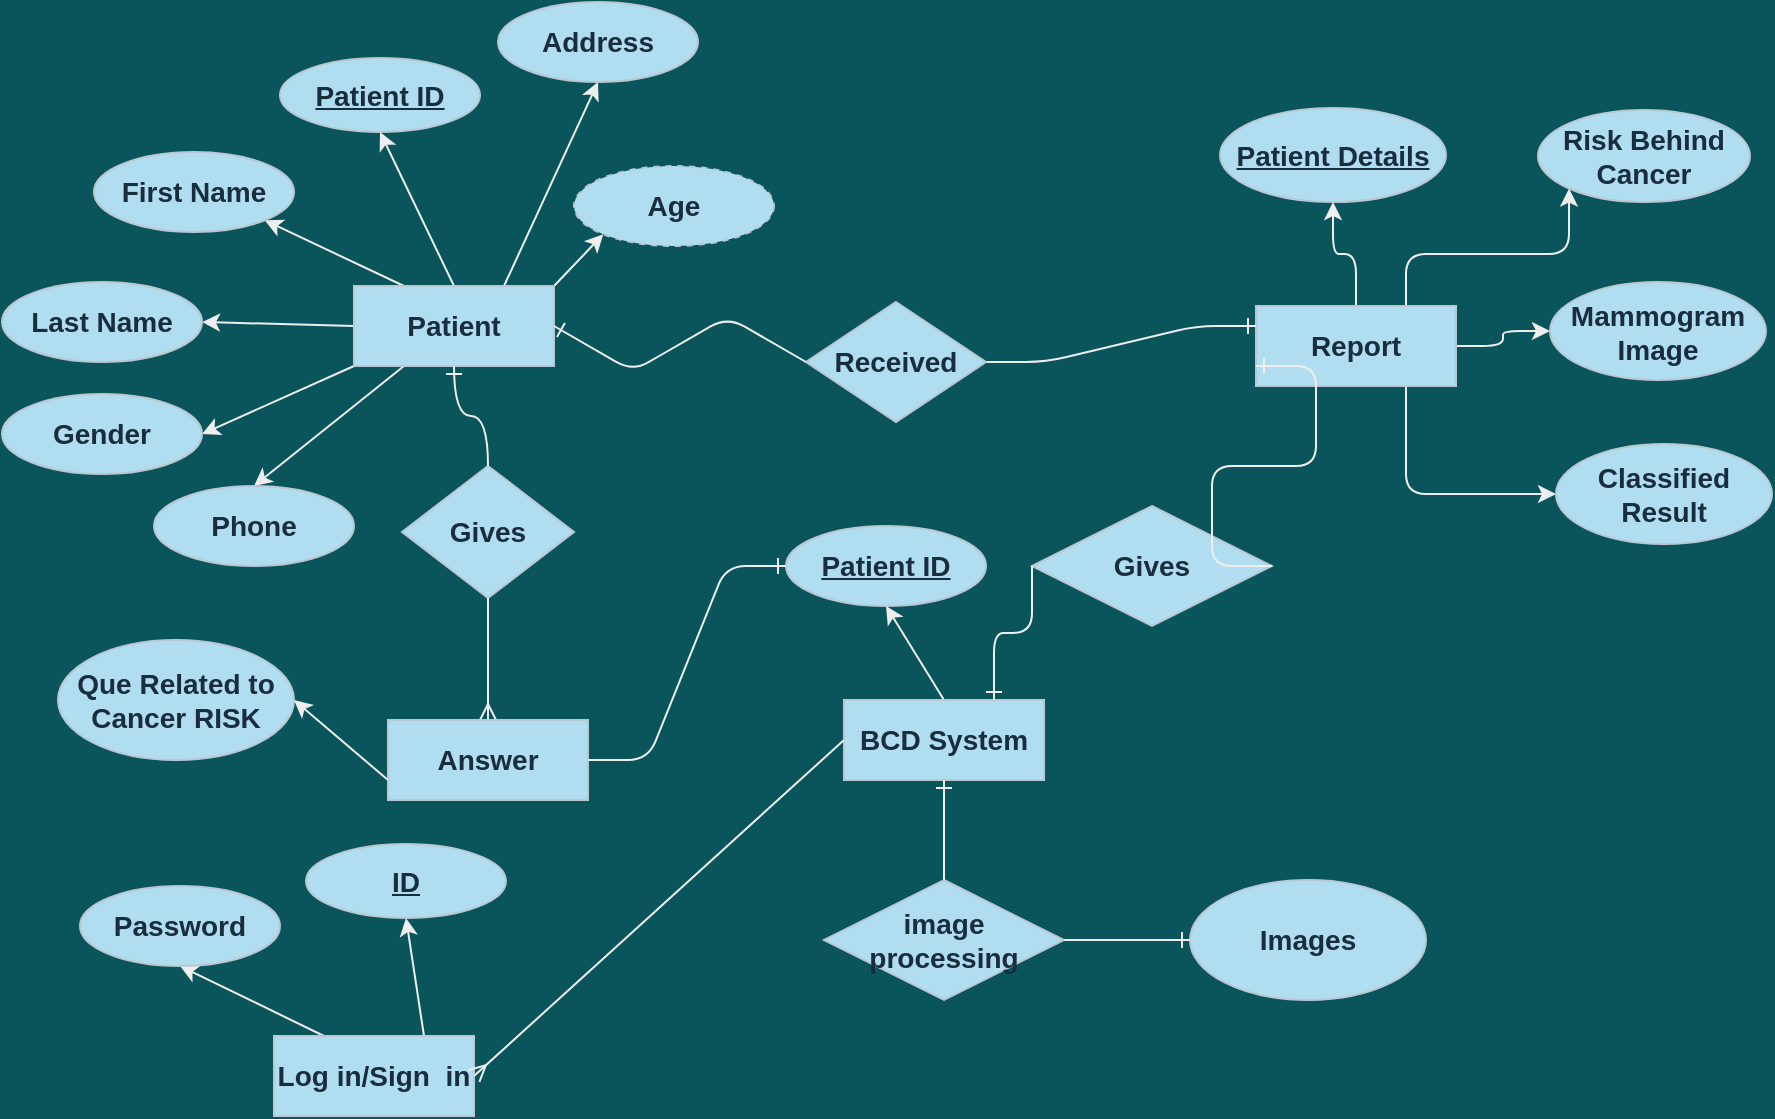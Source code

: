 <mxfile version="13.6.2" type="device" pages="5"><diagram id="Zxv5n7lGM14atB9xRP_-" name="ER"><mxGraphModel dx="1504" dy="714" grid="0" gridSize="10" guides="1" tooltips="1" connect="1" arrows="1" fold="1" page="0" pageScale="1" pageWidth="1654" pageHeight="2336" background="#09555B" math="0" shadow="0"><root><mxCell id="0"/><mxCell id="1" parent="0"/><mxCell id="Q0G028ZkLgavt0JXaMGw-13" style="edgeStyle=orthogonalEdgeStyle;orthogonalLoop=1;jettySize=auto;html=1;exitX=0.75;exitY=1;exitDx=0;exitDy=0;entryX=0;entryY=0.5;entryDx=0;entryDy=0;strokeColor=#EEEEEE;fontColor=#FFFFFF;labelBackgroundColor=#09555B;" edge="1" parent="1" source="Q0G028ZkLgavt0JXaMGw-17" target="Q0G028ZkLgavt0JXaMGw-19"><mxGeometry relative="1" as="geometry"/></mxCell><mxCell id="Q0G028ZkLgavt0JXaMGw-14" style="edgeStyle=orthogonalEdgeStyle;orthogonalLoop=1;jettySize=auto;html=1;exitX=1;exitY=0.5;exitDx=0;exitDy=0;entryX=0;entryY=0.5;entryDx=0;entryDy=0;strokeColor=#EEEEEE;fontColor=#FFFFFF;labelBackgroundColor=#09555B;" edge="1" parent="1" source="Q0G028ZkLgavt0JXaMGw-17" target="Q0G028ZkLgavt0JXaMGw-20"><mxGeometry relative="1" as="geometry"/></mxCell><mxCell id="Q0G028ZkLgavt0JXaMGw-15" style="edgeStyle=orthogonalEdgeStyle;orthogonalLoop=1;jettySize=auto;html=1;exitX=0.75;exitY=0;exitDx=0;exitDy=0;entryX=0;entryY=1;entryDx=0;entryDy=0;strokeColor=#EEEEEE;fontColor=#FFFFFF;labelBackgroundColor=#09555B;" edge="1" parent="1" source="Q0G028ZkLgavt0JXaMGw-17" target="Q0G028ZkLgavt0JXaMGw-18"><mxGeometry relative="1" as="geometry"/></mxCell><mxCell id="Q0G028ZkLgavt0JXaMGw-16" style="edgeStyle=orthogonalEdgeStyle;orthogonalLoop=1;jettySize=auto;html=1;exitX=0.5;exitY=0;exitDx=0;exitDy=0;entryX=0.5;entryY=1;entryDx=0;entryDy=0;strokeColor=#EEEEEE;fontColor=#FFFFFF;labelBackgroundColor=#09555B;" edge="1" parent="1" source="Q0G028ZkLgavt0JXaMGw-17" target="Q0G028ZkLgavt0JXaMGw-21"><mxGeometry relative="1" as="geometry"/></mxCell><mxCell id="Q0G028ZkLgavt0JXaMGw-17" value="&lt;span style=&quot;font-size: 14px&quot;&gt;&lt;b&gt;Report&lt;/b&gt;&lt;/span&gt;" style="whiteSpace=wrap;html=1;align=center;fillColor=#B1DDF0;strokeColor=#BAC8D3;fontColor=#182E3E;" vertex="1" parent="1"><mxGeometry x="669" y="303" width="100" height="40" as="geometry"/></mxCell><mxCell id="Q0G028ZkLgavt0JXaMGw-18" value="&lt;span style=&quot;font-size: 14px&quot;&gt;&lt;b&gt;Risk Behind Cancer&lt;/b&gt;&lt;/span&gt;" style="ellipse;whiteSpace=wrap;html=1;align=center;fillColor=#B1DDF0;strokeColor=#BAC8D3;fontColor=#182E3E;" vertex="1" parent="1"><mxGeometry x="810" y="205" width="106" height="46" as="geometry"/></mxCell><mxCell id="Q0G028ZkLgavt0JXaMGw-19" value="&lt;font style=&quot;font-size: 14px&quot;&gt;&lt;b&gt;Classified&lt;br&gt;Result&lt;/b&gt;&lt;/font&gt;" style="ellipse;whiteSpace=wrap;html=1;align=center;fillColor=#B1DDF0;strokeColor=#BAC8D3;fontColor=#182E3E;" vertex="1" parent="1"><mxGeometry x="819" y="372" width="108" height="50" as="geometry"/></mxCell><mxCell id="Q0G028ZkLgavt0JXaMGw-20" value="&lt;span style=&quot;font-size: 14px&quot;&gt;&lt;b&gt;Mammogram Image&lt;/b&gt;&lt;/span&gt;" style="ellipse;whiteSpace=wrap;html=1;align=center;fillColor=#B1DDF0;strokeColor=#BAC8D3;fontColor=#182E3E;" vertex="1" parent="1"><mxGeometry x="816" y="291" width="108" height="49" as="geometry"/></mxCell><mxCell id="Q0G028ZkLgavt0JXaMGw-21" value="&lt;span style=&quot;font-size: 14px&quot;&gt;&lt;b&gt;Patient Details&lt;/b&gt;&lt;/span&gt;" style="ellipse;whiteSpace=wrap;html=1;align=center;fontStyle=4;fillColor=#B1DDF0;strokeColor=#BAC8D3;fontColor=#182E3E;" vertex="1" parent="1"><mxGeometry x="651" y="204" width="113" height="47" as="geometry"/></mxCell><mxCell id="Q0G028ZkLgavt0JXaMGw-22" value="" style="edgeStyle=entityRelationEdgeStyle;fontSize=12;html=1;endArrow=ERone;endFill=1;entryX=0;entryY=0.25;entryDx=0;entryDy=0;exitX=1;exitY=0.5;exitDx=0;exitDy=0;strokeColor=#EEEEEE;fontColor=#FFFFFF;labelBackgroundColor=#09555B;" edge="1" parent="1" source="Q0G028ZkLgavt0JXaMGw-23" target="Q0G028ZkLgavt0JXaMGw-17"><mxGeometry width="100" height="100" relative="1" as="geometry"><mxPoint x="594" y="313" as="sourcePoint"/><mxPoint x="571" y="448" as="targetPoint"/></mxGeometry></mxCell><mxCell id="Q0G028ZkLgavt0JXaMGw-23" value="&lt;span style=&quot;font-size: 14px&quot;&gt;&lt;b&gt;Received&lt;/b&gt;&lt;/span&gt;" style="shape=rhombus;perimeter=rhombusPerimeter;whiteSpace=wrap;html=1;align=center;fillColor=#B1DDF0;strokeColor=#BAC8D3;fontColor=#182E3E;" vertex="1" parent="1"><mxGeometry x="444" y="301" width="90" height="60" as="geometry"/></mxCell><mxCell id="Q0G028ZkLgavt0JXaMGw-25" style="edgeStyle=none;orthogonalLoop=1;jettySize=auto;html=1;exitX=0.75;exitY=0;exitDx=0;exitDy=0;entryX=0.5;entryY=1;entryDx=0;entryDy=0;strokeColor=#EEEEEE;fontColor=#FFFFFF;labelBackgroundColor=#09555B;" edge="1" parent="1" source="Q0G028ZkLgavt0JXaMGw-32" target="Q0G028ZkLgavt0JXaMGw-42"><mxGeometry relative="1" as="geometry"/></mxCell><mxCell id="Q0G028ZkLgavt0JXaMGw-26" style="edgeStyle=none;orthogonalLoop=1;jettySize=auto;html=1;exitX=0.5;exitY=0;exitDx=0;exitDy=0;entryX=0.5;entryY=1;entryDx=0;entryDy=0;strokeColor=#EEEEEE;fontColor=#FFFFFF;labelBackgroundColor=#09555B;" edge="1" parent="1" source="Q0G028ZkLgavt0JXaMGw-32" target="Q0G028ZkLgavt0JXaMGw-38"><mxGeometry relative="1" as="geometry"/></mxCell><mxCell id="Q0G028ZkLgavt0JXaMGw-27" style="edgeStyle=none;orthogonalLoop=1;jettySize=auto;html=1;exitX=0.25;exitY=0;exitDx=0;exitDy=0;entryX=1;entryY=1;entryDx=0;entryDy=0;strokeColor=#EEEEEE;fontColor=#FFFFFF;labelBackgroundColor=#09555B;" edge="1" parent="1" source="Q0G028ZkLgavt0JXaMGw-32" target="Q0G028ZkLgavt0JXaMGw-41"><mxGeometry relative="1" as="geometry"/></mxCell><mxCell id="Q0G028ZkLgavt0JXaMGw-28" style="edgeStyle=none;orthogonalLoop=1;jettySize=auto;html=1;exitX=0;exitY=0.5;exitDx=0;exitDy=0;entryX=1;entryY=0.5;entryDx=0;entryDy=0;strokeColor=#EEEEEE;fontColor=#FFFFFF;labelBackgroundColor=#09555B;" edge="1" parent="1" source="Q0G028ZkLgavt0JXaMGw-32" target="Q0G028ZkLgavt0JXaMGw-40"><mxGeometry relative="1" as="geometry"/></mxCell><mxCell id="Q0G028ZkLgavt0JXaMGw-29" style="edgeStyle=none;orthogonalLoop=1;jettySize=auto;html=1;exitX=0;exitY=1;exitDx=0;exitDy=0;entryX=1;entryY=0.5;entryDx=0;entryDy=0;strokeColor=#EEEEEE;fontColor=#FFFFFF;labelBackgroundColor=#09555B;" edge="1" parent="1" source="Q0G028ZkLgavt0JXaMGw-32" target="Q0G028ZkLgavt0JXaMGw-45"><mxGeometry relative="1" as="geometry"/></mxCell><mxCell id="Q0G028ZkLgavt0JXaMGw-30" style="edgeStyle=none;orthogonalLoop=1;jettySize=auto;html=1;exitX=0.25;exitY=1;exitDx=0;exitDy=0;entryX=0.5;entryY=0;entryDx=0;entryDy=0;strokeColor=#EEEEEE;fontColor=#FFFFFF;labelBackgroundColor=#09555B;" edge="1" parent="1" source="Q0G028ZkLgavt0JXaMGw-32" target="Q0G028ZkLgavt0JXaMGw-44"><mxGeometry relative="1" as="geometry"/></mxCell><mxCell id="Q0G028ZkLgavt0JXaMGw-31" style="edgeStyle=none;orthogonalLoop=1;jettySize=auto;html=1;exitX=1;exitY=0;exitDx=0;exitDy=0;entryX=0;entryY=1;entryDx=0;entryDy=0;strokeColor=#EEEEEE;fontColor=#FFFFFF;labelBackgroundColor=#09555B;" edge="1" parent="1" source="Q0G028ZkLgavt0JXaMGw-32" target="Q0G028ZkLgavt0JXaMGw-46"><mxGeometry relative="1" as="geometry"/></mxCell><mxCell id="Q0G028ZkLgavt0JXaMGw-32" value="&lt;span style=&quot;font-size: 14px&quot;&gt;&lt;b&gt;Patient&lt;/b&gt;&lt;/span&gt;" style="whiteSpace=wrap;html=1;align=center;fillColor=#B1DDF0;strokeColor=#BAC8D3;fontColor=#182E3E;" vertex="1" parent="1"><mxGeometry x="218" y="293" width="100" height="40" as="geometry"/></mxCell><mxCell id="Q0G028ZkLgavt0JXaMGw-38" value="&lt;font style=&quot;font-size: 14px&quot;&gt;&lt;b&gt;Patient ID&lt;/b&gt;&lt;/font&gt;" style="ellipse;whiteSpace=wrap;html=1;align=center;fontStyle=4;fillColor=#B1DDF0;strokeColor=#BAC8D3;fontColor=#182E3E;" vertex="1" parent="1"><mxGeometry x="181" y="179" width="100" height="37" as="geometry"/></mxCell><mxCell id="Q0G028ZkLgavt0JXaMGw-40" value="&lt;font style=&quot;font-size: 14px&quot;&gt;&lt;b&gt;Last Name&lt;/b&gt;&lt;/font&gt;" style="ellipse;whiteSpace=wrap;html=1;align=center;fillColor=#B1DDF0;strokeColor=#BAC8D3;fontColor=#182E3E;" vertex="1" parent="1"><mxGeometry x="42" y="291" width="100" height="40" as="geometry"/></mxCell><mxCell id="Q0G028ZkLgavt0JXaMGw-41" value="&lt;span style=&quot;font-size: 14px&quot;&gt;&lt;b&gt;First Name&lt;/b&gt;&lt;/span&gt;" style="ellipse;whiteSpace=wrap;html=1;align=center;fillColor=#B1DDF0;strokeColor=#BAC8D3;fontColor=#182E3E;" vertex="1" parent="1"><mxGeometry x="88" y="226" width="100" height="40" as="geometry"/></mxCell><mxCell id="Q0G028ZkLgavt0JXaMGw-42" value="&lt;font style=&quot;font-size: 14px&quot;&gt;&lt;b&gt;Address&lt;/b&gt;&lt;/font&gt;" style="ellipse;whiteSpace=wrap;html=1;align=center;fillColor=#B1DDF0;strokeColor=#BAC8D3;fontColor=#182E3E;" vertex="1" parent="1"><mxGeometry x="290" y="151" width="100" height="40" as="geometry"/></mxCell><mxCell id="Q0G028ZkLgavt0JXaMGw-44" value="&lt;span style=&quot;font-size: 14px&quot;&gt;&lt;b&gt;Phone&lt;/b&gt;&lt;/span&gt;" style="ellipse;whiteSpace=wrap;html=1;align=center;fillColor=#B1DDF0;strokeColor=#BAC8D3;fontColor=#182E3E;" vertex="1" parent="1"><mxGeometry x="118" y="393" width="100" height="40" as="geometry"/></mxCell><mxCell id="Q0G028ZkLgavt0JXaMGw-45" value="&lt;font style=&quot;font-size: 14px&quot;&gt;&lt;b&gt;Gender&lt;/b&gt;&lt;/font&gt;" style="ellipse;whiteSpace=wrap;html=1;align=center;fillColor=#B1DDF0;strokeColor=#BAC8D3;fontColor=#182E3E;" vertex="1" parent="1"><mxGeometry x="42" y="347" width="100" height="40" as="geometry"/></mxCell><mxCell id="Q0G028ZkLgavt0JXaMGw-46" value="&lt;b&gt;&lt;font style=&quot;font-size: 14px&quot;&gt;Age&lt;/font&gt;&lt;/b&gt;" style="ellipse;whiteSpace=wrap;html=1;align=center;dashed=1;fillColor=#B1DDF0;strokeColor=#BAC8D3;fontColor=#182E3E;" vertex="1" parent="1"><mxGeometry x="328" y="233" width="100" height="40" as="geometry"/></mxCell><mxCell id="Q0G028ZkLgavt0JXaMGw-51" value="&lt;span style=&quot;font-size: 14px&quot;&gt;&lt;b&gt;Gives&lt;/b&gt;&lt;/span&gt;" style="shape=rhombus;perimeter=rhombusPerimeter;whiteSpace=wrap;html=1;align=center;fillColor=#B1DDF0;strokeColor=#BAC8D3;fontColor=#182E3E;" vertex="1" parent="1"><mxGeometry x="242" y="383" width="86" height="66" as="geometry"/></mxCell><mxCell id="Q0G028ZkLgavt0JXaMGw-52" value="&lt;span style=&quot;font-size: 14px&quot;&gt;&lt;b&gt;Gives&lt;/b&gt;&lt;/span&gt;" style="shape=rhombus;perimeter=rhombusPerimeter;whiteSpace=wrap;html=1;align=center;fillColor=#B1DDF0;strokeColor=#BAC8D3;fontColor=#182E3E;" vertex="1" parent="1"><mxGeometry x="557" y="403" width="120" height="60" as="geometry"/></mxCell><mxCell id="Q0G028ZkLgavt0JXaMGw-55" value="&lt;font style=&quot;font-size: 14px&quot;&gt;&lt;b&gt;Patient ID&lt;/b&gt;&lt;/font&gt;" style="ellipse;whiteSpace=wrap;html=1;align=center;fontStyle=4;fillColor=#B1DDF0;strokeColor=#BAC8D3;fontColor=#182E3E;" vertex="1" parent="1"><mxGeometry x="434" y="413" width="100" height="40" as="geometry"/></mxCell><mxCell id="Q0G028ZkLgavt0JXaMGw-66" style="edgeStyle=none;orthogonalLoop=1;jettySize=auto;html=1;exitX=0.5;exitY=0;exitDx=0;exitDy=0;entryX=0.5;entryY=1;entryDx=0;entryDy=0;strokeColor=#EEEEEE;fontColor=#FFFFFF;labelBackgroundColor=#09555B;" edge="1" parent="1" source="Q0G028ZkLgavt0JXaMGw-67" target="Q0G028ZkLgavt0JXaMGw-55"><mxGeometry relative="1" as="geometry"/></mxCell><mxCell id="Q0G028ZkLgavt0JXaMGw-67" value="&lt;span style=&quot;font-size: 14px&quot;&gt;&lt;b&gt;BCD System&lt;/b&gt;&lt;/span&gt;" style="whiteSpace=wrap;html=1;align=center;fillColor=#B1DDF0;strokeColor=#BAC8D3;fontColor=#182E3E;" vertex="1" parent="1"><mxGeometry x="463" y="500" width="100" height="40" as="geometry"/></mxCell><mxCell id="Q0G028ZkLgavt0JXaMGw-72" value="" style="edgeStyle=entityRelationEdgeStyle;fontSize=12;html=1;endArrow=ERone;endFill=1;entryX=0;entryY=0.75;entryDx=0;entryDy=0;exitX=1;exitY=0.5;exitDx=0;exitDy=0;strokeColor=#EEEEEE;fontColor=#FFFFFF;labelBackgroundColor=#09555B;" edge="1" parent="1" source="Q0G028ZkLgavt0JXaMGw-52" target="Q0G028ZkLgavt0JXaMGw-17"><mxGeometry width="100" height="100" relative="1" as="geometry"><mxPoint x="560" y="447" as="sourcePoint"/><mxPoint x="660" y="347" as="targetPoint"/></mxGeometry></mxCell><mxCell id="Q0G028ZkLgavt0JXaMGw-73" value="" style="fontSize=12;html=1;endArrow=ERone;endFill=1;exitX=0;exitY=0.5;exitDx=0;exitDy=0;edgeStyle=elbowEdgeStyle;elbow=vertical;entryX=0.75;entryY=0;entryDx=0;entryDy=0;strokeColor=#EEEEEE;fontColor=#FFFFFF;labelBackgroundColor=#09555B;" edge="1" parent="1" source="Q0G028ZkLgavt0JXaMGw-52" target="Q0G028ZkLgavt0JXaMGw-67"><mxGeometry width="100" height="100" relative="1" as="geometry"><mxPoint x="509" y="624" as="sourcePoint"/><mxPoint x="548" y="479" as="targetPoint"/></mxGeometry></mxCell><mxCell id="Q0G028ZkLgavt0JXaMGw-76" value="" style="edgeStyle=orthogonalEdgeStyle;fontSize=12;html=1;endArrow=ERone;endFill=1;exitX=0.5;exitY=0;exitDx=0;exitDy=0;strokeColor=#EEEEEE;fontColor=#FFFFFF;labelBackgroundColor=#09555B;entryX=0.5;entryY=1;entryDx=0;entryDy=0;curved=1;" edge="1" parent="1" source="Q0G028ZkLgavt0JXaMGw-51" target="Q0G028ZkLgavt0JXaMGw-32"><mxGeometry width="100" height="100" relative="1" as="geometry"><mxPoint x="353" y="410" as="sourcePoint"/><mxPoint x="230" y="530" as="targetPoint"/></mxGeometry></mxCell><mxCell id="Q0G028ZkLgavt0JXaMGw-84" value="" style="fontSize=12;html=1;endArrow=ERmany;exitX=0.5;exitY=1;exitDx=0;exitDy=0;entryX=0.5;entryY=0;entryDx=0;entryDy=0;strokeColor=#EEEEEE;fontColor=#FFFFFF;labelBackgroundColor=#09555B;" edge="1" parent="1" source="Q0G028ZkLgavt0JXaMGw-51" target="Q0G028ZkLgavt0JXaMGw-87"><mxGeometry width="100" height="100" relative="1" as="geometry"><mxPoint x="412" y="393" as="sourcePoint"/><mxPoint x="277" y="357" as="targetPoint"/></mxGeometry></mxCell><mxCell id="Q0G028ZkLgavt0JXaMGw-87" value="&lt;span style=&quot;font-size: 14px&quot;&gt;&lt;b&gt;Answer&lt;/b&gt;&lt;/span&gt;" style="whiteSpace=wrap;html=1;align=center;fillColor=#B1DDF0;strokeColor=#BAC8D3;fontColor=#182E3E;" vertex="1" parent="1"><mxGeometry x="235" y="510" width="100" height="40" as="geometry"/></mxCell><mxCell id="Q0G028ZkLgavt0JXaMGw-88" value="" style="edgeStyle=entityRelationEdgeStyle;fontSize=12;html=1;endArrow=ERone;endFill=1;exitX=1;exitY=0.5;exitDx=0;exitDy=0;strokeColor=#EEEEEE;fontColor=#FFFFFF;labelBackgroundColor=#09555B;entryX=0;entryY=0.5;entryDx=0;entryDy=0;" edge="1" parent="1" source="Q0G028ZkLgavt0JXaMGw-87" target="Q0G028ZkLgavt0JXaMGw-55"><mxGeometry width="100" height="100" relative="1" as="geometry"><mxPoint x="351.022" y="533" as="sourcePoint"/><mxPoint x="260" y="647" as="targetPoint"/></mxGeometry></mxCell><mxCell id="Q0G028ZkLgavt0JXaMGw-92" value="&lt;span style=&quot;font-size: 14px&quot;&gt;&lt;b&gt;Que Related to Cancer RISK&lt;/b&gt;&lt;/span&gt;" style="ellipse;whiteSpace=wrap;html=1;align=center;fillColor=#B1DDF0;strokeColor=#BAC8D3;fontColor=#182E3E;" vertex="1" parent="1"><mxGeometry x="70" y="470" width="118" height="60" as="geometry"/></mxCell><mxCell id="Q0G028ZkLgavt0JXaMGw-95" style="edgeStyle=none;orthogonalLoop=1;jettySize=auto;html=1;exitX=0;exitY=0.75;exitDx=0;exitDy=0;entryX=1;entryY=0.5;entryDx=0;entryDy=0;strokeColor=#EEEEEE;fontColor=#FFFFFF;labelBackgroundColor=#09555B;" edge="1" parent="1" source="Q0G028ZkLgavt0JXaMGw-87" target="Q0G028ZkLgavt0JXaMGw-92"><mxGeometry relative="1" as="geometry"><mxPoint x="225" y="570" as="sourcePoint"/><mxPoint x="150" y="630" as="targetPoint"/></mxGeometry></mxCell><mxCell id="Q0G028ZkLgavt0JXaMGw-102" value="&lt;span style=&quot;font-size: 14px&quot;&gt;&lt;b&gt;image processing&lt;/b&gt;&lt;/span&gt;" style="shape=rhombus;perimeter=rhombusPerimeter;whiteSpace=wrap;html=1;align=center;fillColor=#B1DDF0;strokeColor=#BAC8D3;fontColor=#182E3E;" vertex="1" parent="1"><mxGeometry x="453" y="590" width="120" height="60" as="geometry"/></mxCell><mxCell id="Q0G028ZkLgavt0JXaMGw-103" value="&lt;span style=&quot;font-size: 14px&quot;&gt;&lt;b&gt;Images&lt;/b&gt;&lt;/span&gt;" style="ellipse;whiteSpace=wrap;html=1;align=center;fillColor=#B1DDF0;strokeColor=#BAC8D3;fontColor=#182E3E;" vertex="1" parent="1"><mxGeometry x="636" y="590" width="118" height="60" as="geometry"/></mxCell><mxCell id="Q0G028ZkLgavt0JXaMGw-104" value="" style="edgeStyle=isometricEdgeStyle;fontSize=12;html=1;endArrow=ERone;endFill=1;entryX=1;entryY=0.5;entryDx=0;entryDy=0;exitX=0;exitY=0.5;exitDx=0;exitDy=0;strokeColor=#EEEEEE;fontColor=#FFFFFF;labelBackgroundColor=#09555B;elbow=vertical;" edge="1" parent="1" source="Q0G028ZkLgavt0JXaMGw-23" target="Q0G028ZkLgavt0JXaMGw-32"><mxGeometry width="100" height="100" relative="1" as="geometry"><mxPoint x="315" y="367" as="sourcePoint"/><mxPoint x="441" y="331" as="targetPoint"/></mxGeometry></mxCell><mxCell id="Q0G028ZkLgavt0JXaMGw-105" value="" style="fontSize=12;html=1;endArrow=ERone;endFill=1;entryX=0.5;entryY=1;entryDx=0;entryDy=0;exitX=0.5;exitY=0;exitDx=0;exitDy=0;strokeColor=#EEEEEE;fontColor=#FFFFFF;labelBackgroundColor=#09555B;" edge="1" parent="1" source="Q0G028ZkLgavt0JXaMGw-102" target="Q0G028ZkLgavt0JXaMGw-67"><mxGeometry width="100" height="100" relative="1" as="geometry"><mxPoint x="454" y="707" as="sourcePoint"/><mxPoint x="420" y="600" as="targetPoint"/></mxGeometry></mxCell><mxCell id="Q0G028ZkLgavt0JXaMGw-106" value="" style="edgeStyle=entityRelationEdgeStyle;fontSize=12;html=1;endArrow=ERone;endFill=1;entryX=0;entryY=0.5;entryDx=0;entryDy=0;exitX=1;exitY=0.5;exitDx=0;exitDy=0;strokeColor=#EEEEEE;fontColor=#FFFFFF;labelBackgroundColor=#09555B;" edge="1" parent="1" source="Q0G028ZkLgavt0JXaMGw-102" target="Q0G028ZkLgavt0JXaMGw-103"><mxGeometry width="100" height="100" relative="1" as="geometry"><mxPoint x="723" y="460" as="sourcePoint"/><mxPoint x="689" y="353" as="targetPoint"/></mxGeometry></mxCell><mxCell id="xtOBZ5jtCA1UQb9NBiCr-3" style="edgeStyle=none;orthogonalLoop=1;jettySize=auto;html=1;exitX=0.25;exitY=0;exitDx=0;exitDy=0;entryX=0.5;entryY=1;entryDx=0;entryDy=0;strokeColor=#EEEEEE;fontColor=#FFFFFF;labelBackgroundColor=#09555B;" edge="1" parent="1" source="xtOBZ5jtCA1UQb9NBiCr-5" target="xtOBZ5jtCA1UQb9NBiCr-8"><mxGeometry relative="1" as="geometry"/></mxCell><mxCell id="xtOBZ5jtCA1UQb9NBiCr-4" style="edgeStyle=none;orthogonalLoop=1;jettySize=auto;html=1;exitX=0.75;exitY=0;exitDx=0;exitDy=0;entryX=0.5;entryY=1;entryDx=0;entryDy=0;strokeColor=#EEEEEE;fontColor=#FFFFFF;labelBackgroundColor=#09555B;" edge="1" parent="1" source="xtOBZ5jtCA1UQb9NBiCr-5" target="xtOBZ5jtCA1UQb9NBiCr-7"><mxGeometry relative="1" as="geometry"/></mxCell><mxCell id="xtOBZ5jtCA1UQb9NBiCr-5" value="&lt;span style=&quot;font-size: 14px&quot;&gt;&lt;b&gt;Log in/Sign&amp;nbsp; in&lt;/b&gt;&lt;/span&gt;" style="whiteSpace=wrap;html=1;align=center;fillColor=#B1DDF0;strokeColor=#BAC8D3;fontColor=#182E3E;" vertex="1" parent="1"><mxGeometry x="178" y="668" width="100" height="40" as="geometry"/></mxCell><mxCell id="xtOBZ5jtCA1UQb9NBiCr-6" value="" style="fontSize=12;html=1;endArrow=ERmany;entryX=1;entryY=0.5;entryDx=0;entryDy=0;exitX=0;exitY=0.5;exitDx=0;exitDy=0;strokeColor=#EEEEEE;fontColor=#FFFFFF;labelBackgroundColor=#09555B;" edge="1" parent="1" target="xtOBZ5jtCA1UQb9NBiCr-5" source="Q0G028ZkLgavt0JXaMGw-67"><mxGeometry width="100" height="100" relative="1" as="geometry"><mxPoint x="228" y="767" as="sourcePoint"/><mxPoint x="301" y="896" as="targetPoint"/></mxGeometry></mxCell><mxCell id="xtOBZ5jtCA1UQb9NBiCr-7" value="&lt;span style=&quot;font-size: 14px&quot;&gt;&lt;b&gt;ID&lt;/b&gt;&lt;/span&gt;" style="ellipse;whiteSpace=wrap;html=1;align=center;fontStyle=4;fillColor=#B1DDF0;strokeColor=#BAC8D3;fontColor=#182E3E;" vertex="1" parent="1"><mxGeometry x="194" y="572" width="100" height="37" as="geometry"/></mxCell><mxCell id="xtOBZ5jtCA1UQb9NBiCr-8" value="&lt;b&gt;&lt;font style=&quot;font-size: 14px&quot;&gt;Password&lt;/font&gt;&lt;/b&gt;" style="ellipse;whiteSpace=wrap;html=1;align=center;fillColor=#B1DDF0;strokeColor=#BAC8D3;fontColor=#182E3E;" vertex="1" parent="1"><mxGeometry x="81" y="593" width="100" height="40" as="geometry"/></mxCell></root></mxGraphModel></diagram><diagram id="UvfftYcRbZYeY4LwZcPo" name="Sequence"><mxGraphModel dx="1504" dy="714" grid="0" gridSize="10" guides="1" tooltips="1" connect="1" arrows="1" fold="1" page="1" pageScale="1" pageWidth="1654" pageHeight="2336" background="#09555B" math="0" shadow="0"><root><mxCell id="4RVIQ8ihKixMkDDzr8c7-0"/><mxCell id="4RVIQ8ihKixMkDDzr8c7-1" parent="4RVIQ8ihKixMkDDzr8c7-0"/><mxCell id="tH0DyA5VptSw4dUwxIJl-0" value="Doctor" style="shape=umlLifeline;perimeter=lifelinePerimeter;container=1;collapsible=0;recursiveResize=0;shadow=0;strokeWidth=1;fillColor=#B1DDF0;strokeColor=#BAC8D3;fontColor=#182E3E;" vertex="1" parent="4RVIQ8ihKixMkDDzr8c7-1"><mxGeometry x="120" y="80" width="100" height="367" as="geometry"/></mxCell><mxCell id="tH0DyA5VptSw4dUwxIJl-1" value="" style="points=[];perimeter=orthogonalPerimeter;shadow=0;strokeWidth=1;fillColor=#B1DDF0;strokeColor=#BAC8D3;fontColor=#182E3E;" vertex="1" parent="tH0DyA5VptSw4dUwxIJl-0"><mxGeometry x="45" y="70" width="10" height="295" as="geometry"/></mxCell><mxCell id="tH0DyA5VptSw4dUwxIJl-2" value="" style="points=[];perimeter=orthogonalPerimeter;shadow=0;strokeWidth=1;fillColor=#B1DDF0;strokeColor=#BAC8D3;fontColor=#182E3E;" vertex="1" parent="tH0DyA5VptSw4dUwxIJl-0"><mxGeometry x="50" y="82" width="10" height="121" as="geometry"/></mxCell><mxCell id="tH0DyA5VptSw4dUwxIJl-3" value="Interface" style="shape=umlLifeline;perimeter=lifelinePerimeter;container=1;collapsible=0;recursiveResize=0;shadow=0;strokeWidth=1;fillColor=#B1DDF0;strokeColor=#BAC8D3;fontColor=#182E3E;" vertex="1" parent="4RVIQ8ihKixMkDDzr8c7-1"><mxGeometry x="300" y="80" width="100" height="300" as="geometry"/></mxCell><mxCell id="tH0DyA5VptSw4dUwxIJl-4" value="" style="points=[];perimeter=orthogonalPerimeter;shadow=0;strokeWidth=1;fillColor=#B1DDF0;strokeColor=#BAC8D3;fontColor=#182E3E;" vertex="1" parent="tH0DyA5VptSw4dUwxIJl-3"><mxGeometry x="45" y="82" width="10" height="168" as="geometry"/></mxCell><mxCell id="tH0DyA5VptSw4dUwxIJl-5" value="Request&#10;Login" style="verticalAlign=bottom;endArrow=block;entryX=0;entryY=0;shadow=0;strokeWidth=1;strokeColor=#EEEEEE;fontColor=#FFFFFF;labelBackgroundColor=#09555B;" edge="1" parent="4RVIQ8ihKixMkDDzr8c7-1" source="tH0DyA5VptSw4dUwxIJl-1" target="tH0DyA5VptSw4dUwxIJl-4"><mxGeometry relative="1" as="geometry"><mxPoint x="275" y="160" as="sourcePoint"/></mxGeometry></mxCell><mxCell id="tH0DyA5VptSw4dUwxIJl-6" value="" style="verticalAlign=bottom;endArrow=block;entryX=0;entryY=0;shadow=0;strokeWidth=1;strokeColor=#EEEEEE;fontColor=#FFFFFF;labelBackgroundColor=#09555B;" edge="1" parent="4RVIQ8ihKixMkDDzr8c7-1"><mxGeometry x="-0.6" y="-130" relative="1" as="geometry"><mxPoint x="178" y="243.0" as="sourcePoint"/><mxPoint x="348" y="243.0" as="targetPoint"/><mxPoint as="offset"/></mxGeometry></mxCell><mxCell id="tH0DyA5VptSw4dUwxIJl-7" value="Logout" style="edgeLabel;html=1;align=center;verticalAlign=middle;resizable=0;points=[];labelBackgroundColor=#09555B;fontColor=#FFFFFF;" vertex="1" connectable="0" parent="tH0DyA5VptSw4dUwxIJl-6"><mxGeometry x="-0.259" y="2" relative="1" as="geometry"><mxPoint x="16" y="-9" as="offset"/></mxGeometry></mxCell><mxCell id="tH0DyA5VptSw4dUwxIJl-8" value="" style="verticalAlign=bottom;endArrow=block;entryX=0;entryY=0;shadow=0;strokeWidth=1;strokeColor=#EEEEEE;fontColor=#FFFFFF;labelBackgroundColor=#09555B;" edge="1" parent="4RVIQ8ihKixMkDDzr8c7-1"><mxGeometry x="-0.6" y="-130" relative="1" as="geometry"><mxPoint x="179" y="204" as="sourcePoint"/><mxPoint x="347" y="204.0" as="targetPoint"/><mxPoint as="offset"/></mxGeometry></mxCell><mxCell id="tH0DyA5VptSw4dUwxIJl-9" value="Upload Image" style="edgeLabel;html=1;align=center;verticalAlign=middle;resizable=0;points=[];labelBackgroundColor=#09555B;fontColor=#FFFFFF;" vertex="1" connectable="0" parent="tH0DyA5VptSw4dUwxIJl-8"><mxGeometry x="-0.155" y="-2" relative="1" as="geometry"><mxPoint x="7" y="-12" as="offset"/></mxGeometry></mxCell><mxCell id="tH0DyA5VptSw4dUwxIJl-10" value="Flask&#10;Server" style="shape=umlLifeline;perimeter=lifelinePerimeter;container=1;collapsible=0;recursiveResize=0;shadow=0;strokeWidth=1;fillColor=#B1DDF0;strokeColor=#BAC8D3;fontColor=#182E3E;" vertex="1" parent="4RVIQ8ihKixMkDDzr8c7-1"><mxGeometry x="486" y="82" width="100" height="300" as="geometry"/></mxCell><mxCell id="tH0DyA5VptSw4dUwxIJl-11" value="" style="points=[];perimeter=orthogonalPerimeter;shadow=0;strokeWidth=1;fillColor=#B1DDF0;strokeColor=#BAC8D3;fontColor=#182E3E;" vertex="1" parent="tH0DyA5VptSw4dUwxIJl-10"><mxGeometry x="45" y="80" width="10" height="185" as="geometry"/></mxCell><mxCell id="tH0DyA5VptSw4dUwxIJl-12" value="Access&#10;Login" style="verticalAlign=bottom;endArrow=block;entryX=0;entryY=0;shadow=0;strokeWidth=1;strokeColor=#EEEEEE;fontColor=#FFFFFF;labelBackgroundColor=#09555B;" edge="1" parent="4RVIQ8ihKixMkDDzr8c7-1" target="tH0DyA5VptSw4dUwxIJl-11"><mxGeometry relative="1" as="geometry"><mxPoint x="357" y="163" as="sourcePoint"/></mxGeometry></mxCell><mxCell id="tH0DyA5VptSw4dUwxIJl-15" value="" style="verticalAlign=bottom;endArrow=block;entryX=0;entryY=0;shadow=0;strokeWidth=1;strokeColor=#EEEEEE;fontColor=#FFFFFF;labelBackgroundColor=#09555B;" edge="1" parent="4RVIQ8ihKixMkDDzr8c7-1"><mxGeometry x="-0.6" y="-130" relative="1" as="geometry"><mxPoint x="354" y="204" as="sourcePoint"/><mxPoint x="529" y="204.0" as="targetPoint"/><mxPoint as="offset"/></mxGeometry></mxCell><mxCell id="tH0DyA5VptSw4dUwxIJl-16" value="Image" style="edgeLabel;html=1;align=center;verticalAlign=middle;resizable=0;points=[];labelBackgroundColor=#09555B;fontColor=#FFFFFF;" vertex="1" connectable="0" parent="tH0DyA5VptSw4dUwxIJl-15"><mxGeometry x="-0.155" y="-2" relative="1" as="geometry"><mxPoint x="7" y="-12" as="offset"/></mxGeometry></mxCell><mxCell id="tH0DyA5VptSw4dUwxIJl-17" value="Database" style="shape=umlLifeline;perimeter=lifelinePerimeter;container=1;collapsible=0;recursiveResize=0;shadow=0;strokeWidth=1;fillColor=#B1DDF0;strokeColor=#BAC8D3;fontColor=#182E3E;" vertex="1" parent="4RVIQ8ihKixMkDDzr8c7-1"><mxGeometry x="673" y="82" width="100" height="300" as="geometry"/></mxCell><mxCell id="tH0DyA5VptSw4dUwxIJl-18" value="" style="points=[];perimeter=orthogonalPerimeter;shadow=0;strokeWidth=1;fillColor=#B1DDF0;strokeColor=#BAC8D3;fontColor=#182E3E;" vertex="1" parent="tH0DyA5VptSw4dUwxIJl-17"><mxGeometry x="45" y="82" width="10" height="158" as="geometry"/></mxCell><mxCell id="tH0DyA5VptSw4dUwxIJl-19" value="Predictor Model" style="shape=umlLifeline;perimeter=lifelinePerimeter;container=1;collapsible=0;recursiveResize=0;shadow=0;strokeWidth=1;fillColor=#B1DDF0;strokeColor=#BAC8D3;fontColor=#182E3E;" vertex="1" parent="4RVIQ8ihKixMkDDzr8c7-1"><mxGeometry x="863" y="82" width="100" height="347" as="geometry"/></mxCell><mxCell id="tH0DyA5VptSw4dUwxIJl-20" value="" style="points=[];perimeter=orthogonalPerimeter;shadow=0;strokeWidth=1;fillColor=#B1DDF0;strokeColor=#BAC8D3;fontColor=#182E3E;" vertex="1" parent="tH0DyA5VptSw4dUwxIJl-19"><mxGeometry x="41" y="219" width="14" height="128" as="geometry"/></mxCell><mxCell id="tH0DyA5VptSw4dUwxIJl-23" value="" style="verticalAlign=bottom;endArrow=block;entryX=0;entryY=0;shadow=0;strokeWidth=1;strokeColor=#EEEEEE;fontColor=#FFFFFF;labelBackgroundColor=#09555B;" edge="1" parent="4RVIQ8ihKixMkDDzr8c7-1"><mxGeometry x="-0.6" y="-130" relative="1" as="geometry"><mxPoint x="542" y="205" as="sourcePoint"/><mxPoint x="717" y="205.0" as="targetPoint"/><mxPoint as="offset"/></mxGeometry></mxCell><mxCell id="tH0DyA5VptSw4dUwxIJl-24" value="Store image" style="edgeLabel;html=1;align=center;verticalAlign=middle;resizable=0;points=[];labelBackgroundColor=#09555B;fontColor=#FFFFFF;" vertex="1" connectable="0" parent="tH0DyA5VptSw4dUwxIJl-23"><mxGeometry x="-0.155" y="-2" relative="1" as="geometry"><mxPoint x="2" y="-15" as="offset"/></mxGeometry></mxCell><mxCell id="tH0DyA5VptSw4dUwxIJl-25" value="" style="points=[];perimeter=orthogonalPerimeter;shadow=0;strokeWidth=1;fillColor=#B1DDF0;strokeColor=#BAC8D3;fontColor=#182E3E;" vertex="1" parent="4RVIQ8ihKixMkDDzr8c7-1"><mxGeometry x="908" y="166" width="10" height="275" as="geometry"/></mxCell><mxCell id="tH0DyA5VptSw4dUwxIJl-26" value="" style="verticalAlign=bottom;endArrow=block;shadow=0;strokeWidth=1;exitX=0.114;exitY=0.607;exitDx=0;exitDy=0;exitPerimeter=0;strokeColor=#EEEEEE;fontColor=#FFFFFF;labelBackgroundColor=#09555B;entryX=1;entryY=0.765;entryDx=0;entryDy=0;entryPerimeter=0;" edge="1" parent="4RVIQ8ihKixMkDDzr8c7-1" source="tH0DyA5VptSw4dUwxIJl-20" target="tH0DyA5VptSw4dUwxIJl-1"><mxGeometry x="-0.6" y="-130" relative="1" as="geometry"><mxPoint x="336" y="483" as="sourcePoint"/><mxPoint x="176" y="336" as="targetPoint"/><mxPoint as="offset"/></mxGeometry></mxCell><mxCell id="tH0DyA5VptSw4dUwxIJl-27" value="Send Report" style="edgeLabel;html=1;align=center;verticalAlign=middle;resizable=0;points=[];labelBackgroundColor=#09555B;fontColor=#FFFFFF;" vertex="1" connectable="0" parent="tH0DyA5VptSw4dUwxIJl-26"><mxGeometry x="-0.259" y="2" relative="1" as="geometry"><mxPoint x="-142" y="-13.09" as="offset"/></mxGeometry></mxCell><mxCell id="-UuSVp1injf9P9IY46wP-0" value="" style="verticalAlign=bottom;endArrow=block;entryX=0;entryY=0;shadow=0;strokeWidth=1;strokeColor=#EEEEEE;fontColor=#FFFFFF;labelBackgroundColor=#09555B;" edge="1" parent="4RVIQ8ihKixMkDDzr8c7-1"><mxGeometry x="-0.6" y="-130" relative="1" as="geometry"><mxPoint x="181" y="283" as="sourcePoint"/><mxPoint x="349" y="283.0" as="targetPoint"/><mxPoint as="offset"/></mxGeometry></mxCell><mxCell id="-UuSVp1injf9P9IY46wP-1" value="Answer the Questions" style="edgeLabel;html=1;align=center;verticalAlign=middle;resizable=0;points=[];labelBackgroundColor=#09555B;fontColor=#FFFFFF;" vertex="1" connectable="0" parent="-UuSVp1injf9P9IY46wP-0"><mxGeometry x="-0.155" y="-2" relative="1" as="geometry"><mxPoint x="7" y="-12" as="offset"/></mxGeometry></mxCell><mxCell id="-UuSVp1injf9P9IY46wP-6" value="" style="verticalAlign=bottom;endArrow=block;entryX=0;entryY=0;shadow=0;strokeWidth=1;strokeColor=#EEEEEE;fontColor=#FFFFFF;labelBackgroundColor=#09555B;exitX=1;exitY=0.095;exitDx=0;exitDy=0;exitPerimeter=0;" edge="1" parent="4RVIQ8ihKixMkDDzr8c7-1" source="tH0DyA5VptSw4dUwxIJl-18"><mxGeometry x="-0.6" y="-130" relative="1" as="geometry"><mxPoint x="733" y="179" as="sourcePoint"/><mxPoint x="908" y="179.0" as="targetPoint"/><mxPoint as="offset"/></mxGeometry></mxCell><mxCell id="-UuSVp1injf9P9IY46wP-7" value="image" style="edgeLabel;html=1;align=center;verticalAlign=middle;resizable=0;points=[];labelBackgroundColor=#09555B;fontColor=#FFFFFF;" vertex="1" connectable="0" parent="-UuSVp1injf9P9IY46wP-6"><mxGeometry x="-0.155" y="-2" relative="1" as="geometry"><mxPoint x="2" y="-15" as="offset"/></mxGeometry></mxCell><mxCell id="-UuSVp1injf9P9IY46wP-8" value="" style="verticalAlign=bottom;endArrow=block;entryX=0.918;entryY=0.998;shadow=0;strokeWidth=1;strokeColor=#EEEEEE;fontColor=#FFFFFF;labelBackgroundColor=#09555B;entryDx=0;entryDy=0;entryPerimeter=0;exitX=-0.265;exitY=0.656;exitDx=0;exitDy=0;exitPerimeter=0;" edge="1" parent="4RVIQ8ihKixMkDDzr8c7-1" source="tH0DyA5VptSw4dUwxIJl-25" target="tH0DyA5VptSw4dUwxIJl-11"><mxGeometry x="-0.6" y="-130" relative="1" as="geometry"><mxPoint x="532" y="548" as="sourcePoint"/><mxPoint x="707" y="548.0" as="targetPoint"/><mxPoint as="offset"/></mxGeometry></mxCell><mxCell id="-UuSVp1injf9P9IY46wP-9" value="Predicted result" style="edgeLabel;html=1;align=center;verticalAlign=middle;resizable=0;points=[];labelBackgroundColor=#09555B;fontColor=#FFFFFF;" vertex="1" connectable="0" parent="-UuSVp1injf9P9IY46wP-8"><mxGeometry x="-0.155" y="-2" relative="1" as="geometry"><mxPoint x="-97.24" y="-9.08" as="offset"/></mxGeometry></mxCell><mxCell id="-UuSVp1injf9P9IY46wP-14" value="" style="verticalAlign=bottom;endArrow=block;entryX=1;entryY=0.565;shadow=0;strokeWidth=1;strokeColor=#EEEEEE;fontColor=#FFFFFF;labelBackgroundColor=#09555B;entryDx=0;entryDy=0;entryPerimeter=0;exitX=-0.247;exitY=0.919;exitDx=0;exitDy=0;exitPerimeter=0;" edge="1" parent="4RVIQ8ihKixMkDDzr8c7-1" source="tH0DyA5VptSw4dUwxIJl-4" target="tH0DyA5VptSw4dUwxIJl-1"><mxGeometry x="-0.6" y="-130" relative="1" as="geometry"><mxPoint x="351.59" y="309.48" as="sourcePoint"/><mxPoint x="185" y="307.537" as="targetPoint"/><mxPoint as="offset"/><Array as="points"/></mxGeometry></mxCell><mxCell id="-UuSVp1injf9P9IY46wP-15" value="Answers" style="edgeLabel;html=1;align=center;verticalAlign=middle;resizable=0;points=[];labelBackgroundColor=#09555B;fontColor=#FFFFFF;" vertex="1" connectable="0" parent="-UuSVp1injf9P9IY46wP-14"><mxGeometry x="-0.155" y="-2" relative="1" as="geometry"><mxPoint x="-15.97" y="-10.06" as="offset"/></mxGeometry></mxCell><mxCell id="-UuSVp1injf9P9IY46wP-16" value="" style="verticalAlign=bottom;endArrow=block;shadow=0;strokeWidth=1;strokeColor=#EEEEEE;fontColor=#FFFFFF;labelBackgroundColor=#09555B;exitX=-0.265;exitY=0.656;exitDx=0;exitDy=0;exitPerimeter=0;" edge="1" parent="4RVIQ8ihKixMkDDzr8c7-1"><mxGeometry x="-0.6" y="-130" relative="1" as="geometry"><mxPoint x="530.17" y="243.0" as="sourcePoint"/><mxPoint x="355" y="243" as="targetPoint"/><mxPoint as="offset"/></mxGeometry></mxCell><mxCell id="-UuSVp1injf9P9IY46wP-17" value="Predicted result" style="edgeLabel;html=1;align=center;verticalAlign=middle;resizable=0;points=[];labelBackgroundColor=#09555B;fontColor=#FFFFFF;" vertex="1" connectable="0" parent="-UuSVp1injf9P9IY46wP-16"><mxGeometry x="-0.155" y="-2" relative="1" as="geometry"><mxPoint x="-21.05" y="-11.0" as="offset"/></mxGeometry></mxCell></root></mxGraphModel></diagram><diagram id="LX4pBCaF5g1j2Ff5nhxz" name="USER"><mxGraphModel dx="1278" dy="607" grid="0" gridSize="10" guides="1" tooltips="1" connect="1" arrows="1" fold="1" page="0" pageScale="1" pageWidth="1654" pageHeight="2336" background="#09555B" math="0" shadow="0"><root><mxCell id="g5WcMzALweZivUr3Oq7t-0"/><mxCell id="g5WcMzALweZivUr3Oq7t-1" parent="g5WcMzALweZivUr3Oq7t-0"/><mxCell id="g5WcMzALweZivUr3Oq7t-53" value="" style="rounded=0;labelBackgroundColor=#FFFFFF;sketch=0;labelBorderColor=#FFFFFF;html=1;whiteSpace=wrap;fontColor=#FFFFFF;" vertex="1" parent="g5WcMzALweZivUr3Oq7t-1"><mxGeometry x="485" y="420" width="185" height="100" as="geometry"/></mxCell><mxCell id="g5WcMzALweZivUr3Oq7t-2" value="&lt;font color=&quot;#ffffff&quot;&gt;Actor&lt;/font&gt;" style="shape=umlActor;verticalLabelPosition=bottom;verticalAlign=top;html=1;outlineConnect=0;rounded=0;sketch=0;strokeColor=#FFFFFF;fillColor=#B1DDF0;fontColor=#182E3E;" vertex="1" parent="g5WcMzALweZivUr3Oq7t-1"><mxGeometry x="20" y="250" width="30" height="80" as="geometry"/></mxCell><mxCell id="g5WcMzALweZivUr3Oq7t-5" value="" style="endArrow=classic;html=1;strokeColor=#EEEEEE;fontColor=#FFFFFF;labelBackgroundColor=#09555B;exitX=0.5;exitY=0;exitDx=0;exitDy=0;exitPerimeter=0;entryX=0;entryY=0.5;entryDx=0;entryDy=0;edgeStyle=orthogonalEdgeStyle;elbow=vertical;" edge="1" parent="g5WcMzALweZivUr3Oq7t-1" source="g5WcMzALweZivUr3Oq7t-2" target="g5WcMzALweZivUr3Oq7t-16"><mxGeometry width="50" height="50" relative="1" as="geometry"><mxPoint x="130" y="250" as="sourcePoint"/><mxPoint x="162.143" y="160" as="targetPoint"/></mxGeometry></mxCell><mxCell id="g5WcMzALweZivUr3Oq7t-6" value="" style="endArrow=classic;html=1;strokeColor=#EEEEEE;fontColor=#FFFFFF;labelBackgroundColor=#09555B;exitX=1;exitY=0.333;exitDx=0;exitDy=0;exitPerimeter=0;entryX=0;entryY=0.5;entryDx=0;entryDy=0;" edge="1" parent="g5WcMzALweZivUr3Oq7t-1" source="g5WcMzALweZivUr3Oq7t-2" target="g5WcMzALweZivUr3Oq7t-15"><mxGeometry width="50" height="50" relative="1" as="geometry"><mxPoint x="180" y="330" as="sourcePoint"/><mxPoint x="220" y="210" as="targetPoint"/></mxGeometry></mxCell><mxCell id="g5WcMzALweZivUr3Oq7t-7" value="" style="endArrow=classic;html=1;strokeColor=#EEEEEE;fontColor=#FFFFFF;labelBackgroundColor=#09555B;exitX=1;exitY=1;exitDx=0;exitDy=0;exitPerimeter=0;entryX=0;entryY=0.5;entryDx=0;entryDy=0;" edge="1" parent="g5WcMzALweZivUr3Oq7t-1" source="g5WcMzALweZivUr3Oq7t-2" target="g5WcMzALweZivUr3Oq7t-17"><mxGeometry width="50" height="50" relative="1" as="geometry"><mxPoint x="140" y="360" as="sourcePoint"/><mxPoint x="220" y="283.333" as="targetPoint"/></mxGeometry></mxCell><mxCell id="g5WcMzALweZivUr3Oq7t-8" value="" style="endArrow=classic;html=1;strokeColor=#EEEEEE;fontColor=#FFFFFF;labelBackgroundColor=#09555B;exitX=0;exitY=1;exitDx=0;exitDy=0;exitPerimeter=0;entryX=0;entryY=0.5;entryDx=0;entryDy=0;edgeStyle=orthogonalEdgeStyle;" edge="1" parent="g5WcMzALweZivUr3Oq7t-1" source="g5WcMzALweZivUr3Oq7t-2" target="g5WcMzALweZivUr3Oq7t-18"><mxGeometry width="50" height="50" relative="1" as="geometry"><mxPoint x="410" y="370" as="sourcePoint"/><mxPoint x="220" y="340" as="targetPoint"/></mxGeometry></mxCell><mxCell id="g5WcMzALweZivUr3Oq7t-15" value="View Image" style="ellipse;whiteSpace=wrap;html=1;rounded=0;sketch=0;strokeColor=#FFFFFF;fillColor=#B1DDF0;fontColor=#182E3E;" vertex="1" parent="g5WcMzALweZivUr3Oq7t-1"><mxGeometry x="140" y="260" width="120" height="40" as="geometry"/></mxCell><mxCell id="g5WcMzALweZivUr3Oq7t-16" value="Upload Image" style="ellipse;whiteSpace=wrap;html=1;rounded=0;sketch=0;strokeColor=#FFFFFF;fillColor=#B1DDF0;fontColor=#182E3E;" vertex="1" parent="g5WcMzALweZivUr3Oq7t-1"><mxGeometry x="130" y="150" width="120" height="40" as="geometry"/></mxCell><mxCell id="g5WcMzALweZivUr3Oq7t-17" value="Make Prediction" style="ellipse;whiteSpace=wrap;html=1;rounded=0;sketch=0;strokeColor=#FFFFFF;fillColor=#B1DDF0;fontColor=#182E3E;" vertex="1" parent="g5WcMzALweZivUr3Oq7t-1"><mxGeometry x="140" y="310" width="120" height="40" as="geometry"/></mxCell><mxCell id="g5WcMzALweZivUr3Oq7t-18" value="View Result" style="ellipse;whiteSpace=wrap;html=1;rounded=0;sketch=0;strokeColor=#FFFFFF;fillColor=#B1DDF0;fontColor=#182E3E;" vertex="1" parent="g5WcMzALweZivUr3Oq7t-1"><mxGeometry x="160" y="370" width="120" height="40" as="geometry"/></mxCell><mxCell id="g5WcMzALweZivUr3Oq7t-19" value="Unpack Scan file into image and .npy files" style="ellipse;whiteSpace=wrap;html=1;rounded=0;sketch=0;strokeColor=#FFFFFF;fillColor=#B1DDF0;fontColor=#182E3E;" vertex="1" parent="g5WcMzALweZivUr3Oq7t-1"><mxGeometry x="290" y="145" width="130" height="50" as="geometry"/></mxCell><mxCell id="g5WcMzALweZivUr3Oq7t-20" value="Preprocessing Raw data" style="ellipse;whiteSpace=wrap;html=1;rounded=0;sketch=0;strokeColor=#FFFFFF;fillColor=#B1DDF0;fontColor=#182E3E;" vertex="1" parent="g5WcMzALweZivUr3Oq7t-1"><mxGeometry x="310" y="310" width="120" height="40" as="geometry"/></mxCell><mxCell id="g5WcMzALweZivUr3Oq7t-21" value="Model Predict" style="ellipse;whiteSpace=wrap;html=1;rounded=0;sketch=0;strokeColor=#FFFFFF;fillColor=#B1DDF0;fontColor=#182E3E;" vertex="1" parent="g5WcMzALweZivUr3Oq7t-1"><mxGeometry x="506.25" y="445" width="142.5" height="50" as="geometry"/></mxCell><mxCell id="g5WcMzALweZivUr3Oq7t-22" value="Numpy files" style="shape=note;whiteSpace=wrap;html=1;backgroundOutline=1;darkOpacity=0.05;rounded=0;sketch=0;strokeColor=#FFFFFF;fillColor=#B1DDF0;fontColor=#182E3E;" vertex="1" parent="g5WcMzALweZivUr3Oq7t-1"><mxGeometry x="470" y="200" width="50" height="60" as="geometry"/></mxCell><mxCell id="g5WcMzALweZivUr3Oq7t-23" value="MAMMOGRAM image" style="rounded=0;whiteSpace=wrap;html=1;sketch=0;strokeColor=#FFFFFF;fillColor=#B1DDF0;fontColor=#182E3E;" vertex="1" parent="g5WcMzALweZivUr3Oq7t-1"><mxGeometry x="470" y="80" width="100" height="40" as="geometry"/></mxCell><mxCell id="g5WcMzALweZivUr3Oq7t-24" value="Result" style="rounded=0;whiteSpace=wrap;html=1;sketch=0;strokeColor=#FFFFFF;fillColor=#B1DDF0;fontColor=#182E3E;" vertex="1" parent="g5WcMzALweZivUr3Oq7t-1"><mxGeometry x="240" y="470" width="100" height="40" as="geometry"/></mxCell><mxCell id="g5WcMzALweZivUr3Oq7t-25" value="Image processing Apply Threshold and segmentation" style="ellipse;whiteSpace=wrap;html=1;rounded=0;sketch=0;strokeColor=#FFFFFF;fillColor=#B1DDF0;fontColor=#182E3E;" vertex="1" parent="g5WcMzALweZivUr3Oq7t-1"><mxGeometry x="605" y="240" width="130" height="50" as="geometry"/></mxCell><mxCell id="g5WcMzALweZivUr3Oq7t-26" value="MAMMOGRAM image" style="rounded=0;whiteSpace=wrap;html=1;sketch=0;strokeColor=#FFFFFF;fillColor=#B1DDF0;fontColor=#182E3E;" vertex="1" parent="g5WcMzALweZivUr3Oq7t-1"><mxGeometry x="620" y="160" width="100" height="40" as="geometry"/></mxCell><mxCell id="g5WcMzALweZivUr3Oq7t-28" value="MAMMOGRAM image" style="rounded=0;whiteSpace=wrap;html=1;sketch=0;strokeColor=#FFFFFF;fillColor=#B1DDF0;fontColor=#182E3E;" vertex="1" parent="g5WcMzALweZivUr3Oq7t-1"><mxGeometry x="670" y="320" width="100" height="40" as="geometry"/></mxCell><mxCell id="g5WcMzALweZivUr3Oq7t-29" value="MAMMOGRAM image" style="rounded=0;whiteSpace=wrap;html=1;sketch=0;strokeColor=#FFFFFF;fillColor=#B1DDF0;fontColor=#182E3E;" vertex="1" parent="g5WcMzALweZivUr3Oq7t-1"><mxGeometry x="560" y="320" width="100" height="40" as="geometry"/></mxCell><mxCell id="g5WcMzALweZivUr3Oq7t-30" value="" style="endArrow=classic;html=1;strokeColor=#EEEEEE;fontColor=#FFFFFF;labelBackgroundColor=#09555B;exitX=1;exitY=0.5;exitDx=0;exitDy=0;entryX=0;entryY=0.5;entryDx=0;entryDy=0;" edge="1" parent="g5WcMzALweZivUr3Oq7t-1" source="g5WcMzALweZivUr3Oq7t-16" target="g5WcMzALweZivUr3Oq7t-19"><mxGeometry width="50" height="50" relative="1" as="geometry"><mxPoint x="260" y="178.337" as="sourcePoint"/><mxPoint x="340" y="181.67" as="targetPoint"/></mxGeometry></mxCell><mxCell id="g5WcMzALweZivUr3Oq7t-31" value="" style="endArrow=classic;html=1;strokeColor=#EEEEEE;fontColor=#FFFFFF;labelBackgroundColor=#09555B;exitX=0.5;exitY=0;exitDx=0;exitDy=0;entryX=0;entryY=0.5;entryDx=0;entryDy=0;edgeStyle=orthogonalEdgeStyle;" edge="1" parent="g5WcMzALweZivUr3Oq7t-1" source="g5WcMzALweZivUr3Oq7t-19" target="g5WcMzALweZivUr3Oq7t-23"><mxGeometry width="50" height="50" relative="1" as="geometry"><mxPoint x="360" y="100" as="sourcePoint"/><mxPoint x="400" y="100" as="targetPoint"/></mxGeometry></mxCell><mxCell id="g5WcMzALweZivUr3Oq7t-34" value="OUTPUT 1" style="edgeLabel;html=1;align=center;verticalAlign=middle;resizable=0;points=[];fontColor=#FFFFFF;labelBackgroundColor=none;" vertex="1" connectable="0" parent="g5WcMzALweZivUr3Oq7t-31"><mxGeometry x="-0.235" y="-19" relative="1" as="geometry"><mxPoint x="19" y="-19" as="offset"/></mxGeometry></mxCell><mxCell id="g5WcMzALweZivUr3Oq7t-35" value="" style="endArrow=classic;html=1;strokeColor=#EEEEEE;fontColor=#FFFFFF;labelBackgroundColor=#09555B;exitX=1;exitY=0.5;exitDx=0;exitDy=0;entryX=0;entryY=0;entryDx=20;entryDy=0;edgeStyle=orthogonalEdgeStyle;entryPerimeter=0;" edge="1" parent="g5WcMzALweZivUr3Oq7t-1" source="g5WcMzALweZivUr3Oq7t-19" target="g5WcMzALweZivUr3Oq7t-22"><mxGeometry width="50" height="50" relative="1" as="geometry"><mxPoint x="340" y="255" as="sourcePoint"/><mxPoint x="445" y="190" as="targetPoint"/></mxGeometry></mxCell><mxCell id="g5WcMzALweZivUr3Oq7t-36" value="OUTPUT 2" style="edgeLabel;html=1;align=center;verticalAlign=middle;resizable=0;points=[];fontColor=#FFFFFF;labelBackgroundColor=none;" vertex="1" connectable="0" parent="g5WcMzALweZivUr3Oq7t-35"><mxGeometry x="-0.235" y="-19" relative="1" as="geometry"><mxPoint x="19" y="-19" as="offset"/></mxGeometry></mxCell><mxCell id="g5WcMzALweZivUr3Oq7t-37" value="" style="endArrow=classic;html=1;strokeColor=#EEEEEE;fontColor=#FFFFFF;labelBackgroundColor=#09555B;exitX=1;exitY=0.5;exitDx=0;exitDy=0;entryX=0;entryY=0.5;entryDx=0;entryDy=0;" edge="1" parent="g5WcMzALweZivUr3Oq7t-1" source="g5WcMzALweZivUr3Oq7t-17" target="g5WcMzALweZivUr3Oq7t-20"><mxGeometry width="50" height="50" relative="1" as="geometry"><mxPoint x="280" y="356.667" as="sourcePoint"/><mxPoint x="360" y="360" as="targetPoint"/></mxGeometry></mxCell><mxCell id="g5WcMzALweZivUr3Oq7t-38" value="" style="endArrow=classic;html=1;strokeColor=#EEEEEE;fontColor=#FFFFFF;labelBackgroundColor=#09555B;exitX=1;exitY=1;exitDx=0;exitDy=0;entryX=1;entryY=0.5;entryDx=0;entryDy=0;edgeStyle=orthogonalEdgeStyle;" edge="1" parent="g5WcMzALweZivUr3Oq7t-1" source="g5WcMzALweZivUr3Oq7t-23" target="g5WcMzALweZivUr3Oq7t-15"><mxGeometry width="50" height="50" relative="1" as="geometry"><mxPoint x="530" y="160" as="sourcePoint"/><mxPoint x="600" y="190" as="targetPoint"/></mxGeometry></mxCell><mxCell id="g5WcMzALweZivUr3Oq7t-39" value="Get Scan Images" style="edgeLabel;html=1;align=center;verticalAlign=middle;resizable=0;points=[];fontColor=#FFFFFF;labelBackgroundColor=none;" vertex="1" connectable="0" parent="g5WcMzALweZivUr3Oq7t-38"><mxGeometry x="-0.235" y="-19" relative="1" as="geometry"><mxPoint x="19" y="-19" as="offset"/></mxGeometry></mxCell><mxCell id="g5WcMzALweZivUr3Oq7t-42" value="" style="endArrow=classic;html=1;strokeColor=#EEEEEE;fontColor=#FFFFFF;labelBackgroundColor=#09555B;exitX=1;exitY=0.5;exitDx=0;exitDy=0;entryX=0;entryY=0;entryDx=0;entryDy=0;" edge="1" parent="g5WcMzALweZivUr3Oq7t-1" source="g5WcMzALweZivUr3Oq7t-23" target="g5WcMzALweZivUr3Oq7t-25"><mxGeometry width="50" height="50" relative="1" as="geometry"><mxPoint x="590" y="79.997" as="sourcePoint"/><mxPoint x="670" y="83.33" as="targetPoint"/></mxGeometry></mxCell><mxCell id="g5WcMzALweZivUr3Oq7t-43" value="" style="endArrow=classic;html=1;strokeColor=#EEEEEE;fontColor=#FFFFFF;labelBackgroundColor=#09555B;exitX=0.5;exitY=1;exitDx=0;exitDy=0;entryX=0.5;entryY=0;entryDx=0;entryDy=0;edgeStyle=orthogonalEdgeStyle;" edge="1" parent="g5WcMzALweZivUr3Oq7t-1" source="g5WcMzALweZivUr3Oq7t-26" target="g5WcMzALweZivUr3Oq7t-25"><mxGeometry width="50" height="50" relative="1" as="geometry"><mxPoint x="650" y="225" as="sourcePoint"/><mxPoint x="765" y="180" as="targetPoint"/></mxGeometry></mxCell><mxCell id="g5WcMzALweZivUr3Oq7t-44" value="OUTPUT 1" style="edgeLabel;html=1;align=center;verticalAlign=middle;resizable=0;points=[];fontColor=#FFFFFF;labelBackgroundColor=none;" vertex="1" connectable="0" parent="g5WcMzALweZivUr3Oq7t-43"><mxGeometry x="-0.235" y="-19" relative="1" as="geometry"><mxPoint x="49" y="5" as="offset"/></mxGeometry></mxCell><mxCell id="g5WcMzALweZivUr3Oq7t-45" value="" style="endArrow=classic;html=1;strokeColor=#EEEEEE;fontColor=#FFFFFF;labelBackgroundColor=#09555B;exitX=0;exitY=1;exitDx=0;exitDy=0;entryX=0.5;entryY=0;entryDx=0;entryDy=0;edgeStyle=orthogonalEdgeStyle;" edge="1" parent="g5WcMzALweZivUr3Oq7t-1" source="g5WcMzALweZivUr3Oq7t-25" target="g5WcMzALweZivUr3Oq7t-29"><mxGeometry width="50" height="50" relative="1" as="geometry"><mxPoint x="590" y="280" as="sourcePoint"/><mxPoint x="590" y="320" as="targetPoint"/></mxGeometry></mxCell><mxCell id="g5WcMzALweZivUr3Oq7t-46" value="OUTPUT 2" style="edgeLabel;html=1;align=center;verticalAlign=middle;resizable=0;points=[];fontColor=#FFFFFF;labelBackgroundColor=none;" vertex="1" connectable="0" parent="g5WcMzALweZivUr3Oq7t-45"><mxGeometry x="-0.235" y="-19" relative="1" as="geometry"><mxPoint x="-25" y="-2.65" as="offset"/></mxGeometry></mxCell><mxCell id="g5WcMzALweZivUr3Oq7t-47" value="" style="endArrow=classic;html=1;strokeColor=#EEEEEE;fontColor=#FFFFFF;labelBackgroundColor=#09555B;exitX=1;exitY=1;exitDx=0;exitDy=0;entryX=0.5;entryY=0;entryDx=0;entryDy=0;edgeStyle=orthogonalEdgeStyle;" edge="1" parent="g5WcMzALweZivUr3Oq7t-1" source="g5WcMzALweZivUr3Oq7t-25" target="g5WcMzALweZivUr3Oq7t-28"><mxGeometry width="50" height="50" relative="1" as="geometry"><mxPoint x="735" y="280" as="sourcePoint"/><mxPoint x="735" y="320" as="targetPoint"/></mxGeometry></mxCell><mxCell id="g5WcMzALweZivUr3Oq7t-48" value="OUTPUT 3" style="edgeLabel;html=1;align=center;verticalAlign=middle;resizable=0;points=[];fontColor=#FFFFFF;labelBackgroundColor=none;" vertex="1" connectable="0" parent="g5WcMzALweZivUr3Oq7t-47"><mxGeometry x="-0.235" y="-19" relative="1" as="geometry"><mxPoint x="53.01" y="1.29" as="offset"/></mxGeometry></mxCell><mxCell id="g5WcMzALweZivUr3Oq7t-51" value="" style="endArrow=classic;html=1;strokeColor=#EEEEEE;fontColor=#FFFFFF;labelBackgroundColor=#09555B;exitX=1;exitY=0.5;exitDx=0;exitDy=0;entryX=0.25;entryY=0;entryDx=0;entryDy=0;edgeStyle=orthogonalEdgeStyle;" edge="1" parent="g5WcMzALweZivUr3Oq7t-1" source="g5WcMzALweZivUr3Oq7t-20" target="g5WcMzALweZivUr3Oq7t-53"><mxGeometry width="50" height="50" relative="1" as="geometry"><mxPoint x="480" y="380" as="sourcePoint"/><mxPoint x="530" y="380" as="targetPoint"/></mxGeometry></mxCell><mxCell id="g5WcMzALweZivUr3Oq7t-54" value="Inception V3 model" style="text;html=1;strokeColor=none;fillColor=none;align=center;verticalAlign=middle;whiteSpace=wrap;rounded=0;labelBackgroundColor=#FFFFFF;sketch=0;" vertex="1" parent="g5WcMzALweZivUr3Oq7t-1"><mxGeometry x="485" y="420" width="120" height="20" as="geometry"/></mxCell><mxCell id="g5WcMzALweZivUr3Oq7t-57" value="" style="endArrow=classic;html=1;strokeColor=#EEEEEE;fontColor=#FFFFFF;labelBackgroundColor=#09555B;exitX=0;exitY=0.5;exitDx=0;exitDy=0;entryX=1;entryY=0.5;entryDx=0;entryDy=0;edgeStyle=orthogonalEdgeStyle;" edge="1" parent="g5WcMzALweZivUr3Oq7t-1" source="g5WcMzALweZivUr3Oq7t-53" target="g5WcMzALweZivUr3Oq7t-24"><mxGeometry width="50" height="50" relative="1" as="geometry"><mxPoint x="315" y="565" as="sourcePoint"/><mxPoint x="430" y="520" as="targetPoint"/></mxGeometry></mxCell><mxCell id="g5WcMzALweZivUr3Oq7t-58" value="OUTPUT&amp;nbsp;" style="edgeLabel;html=1;align=center;verticalAlign=middle;resizable=0;points=[];fontColor=#FFFFFF;labelBackgroundColor=none;" vertex="1" connectable="0" parent="g5WcMzALweZivUr3Oq7t-57"><mxGeometry x="-0.235" y="-19" relative="1" as="geometry"><mxPoint x="-42" y="29" as="offset"/></mxGeometry></mxCell><mxCell id="g5WcMzALweZivUr3Oq7t-59" value="" style="endArrow=classic;html=1;strokeColor=#EEEEEE;fontColor=#FFFFFF;labelBackgroundColor=#09555B;exitX=0;exitY=0.5;exitDx=0;exitDy=0;entryX=0.5;entryY=1;entryDx=0;entryDy=0;edgeStyle=orthogonalEdgeStyle;" edge="1" parent="g5WcMzALweZivUr3Oq7t-1" source="g5WcMzALweZivUr3Oq7t-24" target="g5WcMzALweZivUr3Oq7t-18"><mxGeometry width="50" height="50" relative="1" as="geometry"><mxPoint x="215" y="495" as="sourcePoint"/><mxPoint x="70" y="515" as="targetPoint"/></mxGeometry></mxCell><mxCell id="g5WcMzALweZivUr3Oq7t-60" value="Display" style="edgeLabel;html=1;align=center;verticalAlign=middle;resizable=0;points=[];fontColor=#FFFFFF;labelBackgroundColor=none;" vertex="1" connectable="0" parent="g5WcMzALweZivUr3Oq7t-59"><mxGeometry x="-0.235" y="-19" relative="1" as="geometry"><mxPoint x="-39" y="-27" as="offset"/></mxGeometry></mxCell><mxCell id="g5WcMzALweZivUr3Oq7t-63" value="" style="endArrow=none;html=1;fontColor=#000000;strokeColor=#FFFFFF;" edge="1" parent="g5WcMzALweZivUr3Oq7t-1"><mxGeometry width="50" height="50" relative="1" as="geometry"><mxPoint x="70" y="560" as="sourcePoint"/><mxPoint x="70" y="60" as="targetPoint"/></mxGeometry></mxCell><mxCell id="g5WcMzALweZivUr3Oq7t-64" value="" style="endArrow=none;html=1;fontColor=#000000;strokeColor=#FFFFFF;" edge="1" parent="g5WcMzALweZivUr3Oq7t-1"><mxGeometry width="50" height="50" relative="1" as="geometry"><mxPoint x="780" y="560" as="sourcePoint"/><mxPoint x="780" y="60" as="targetPoint"/></mxGeometry></mxCell><mxCell id="g5WcMzALweZivUr3Oq7t-65" value="" style="endArrow=none;html=1;fontColor=#000000;strokeColor=#FFFFFF;" edge="1" parent="g5WcMzALweZivUr3Oq7t-1"><mxGeometry width="50" height="50" relative="1" as="geometry"><mxPoint x="780" y="60" as="sourcePoint"/><mxPoint x="70" y="60" as="targetPoint"/></mxGeometry></mxCell><mxCell id="g5WcMzALweZivUr3Oq7t-66" value="" style="endArrow=none;html=1;fontColor=#000000;strokeColor=#FFFFFF;" edge="1" parent="g5WcMzALweZivUr3Oq7t-1"><mxGeometry width="50" height="50" relative="1" as="geometry"><mxPoint x="780" y="560" as="sourcePoint"/><mxPoint x="70" y="560" as="targetPoint"/></mxGeometry></mxCell></root></mxGraphModel></diagram><diagram id="mH3WOMbxmJAYo8N-Vri6" name="State"><mxGraphModel dx="1278" dy="1007" grid="0" gridSize="10" guides="1" tooltips="1" connect="1" arrows="1" fold="1" page="0" pageScale="1" pageWidth="1654" pageHeight="2336" background="#09555B" math="0" shadow="0"><root><mxCell id="YNxtkfVAhg8UGx2PDzNd-0"/><mxCell id="YNxtkfVAhg8UGx2PDzNd-1" parent="YNxtkfVAhg8UGx2PDzNd-0"/><mxCell id="YNxtkfVAhg8UGx2PDzNd-2" value="" style="ellipse;html=1;shape=startState;fillColor=#000000;strokeColor=#ff0000;rounded=0;sketch=0;fontColor=#182E3E;" vertex="1" parent="YNxtkfVAhg8UGx2PDzNd-1"><mxGeometry x="470" y="-30" width="30" height="30" as="geometry"/></mxCell><mxCell id="YNxtkfVAhg8UGx2PDzNd-3" value="" style="edgeStyle=orthogonalEdgeStyle;html=1;verticalAlign=bottom;endArrow=open;endSize=8;strokeColor=#ff0000;fontColor=#FFFFFF;exitX=0.5;exitY=1;exitDx=0;exitDy=0;" edge="1" source="YNxtkfVAhg8UGx2PDzNd-2" parent="YNxtkfVAhg8UGx2PDzNd-1"><mxGeometry relative="1" as="geometry"><mxPoint x="485" y="60" as="targetPoint"/></mxGeometry></mxCell><mxCell id="YNxtkfVAhg8UGx2PDzNd-4" value="Collect Patient Image&amp;nbsp;" style="rounded=1;whiteSpace=wrap;html=1;arcSize=40;fontColor=#000000;fillColor=#ffffc0;strokeColor=#ff0000;sketch=0;" vertex="1" parent="YNxtkfVAhg8UGx2PDzNd-1"><mxGeometry x="425" y="40" width="120" height="40" as="geometry"/></mxCell><mxCell id="YNxtkfVAhg8UGx2PDzNd-5" value="" style="edgeStyle=orthogonalEdgeStyle;html=1;verticalAlign=bottom;endArrow=open;endSize=8;strokeColor=#ff0000;fontColor=#FFFFFF;entryX=0.5;entryY=0;entryDx=0;entryDy=0;" edge="1" source="YNxtkfVAhg8UGx2PDzNd-4" parent="YNxtkfVAhg8UGx2PDzNd-1" target="YNxtkfVAhg8UGx2PDzNd-6"><mxGeometry relative="1" as="geometry"><mxPoint x="485" y="140" as="targetPoint"/></mxGeometry></mxCell><mxCell id="YNxtkfVAhg8UGx2PDzNd-6" value="Image processing" style="rounded=1;whiteSpace=wrap;html=1;arcSize=40;fontColor=#000000;fillColor=#ffffc0;strokeColor=#ff0000;sketch=0;" vertex="1" parent="YNxtkfVAhg8UGx2PDzNd-1"><mxGeometry x="425" y="120" width="120" height="40" as="geometry"/></mxCell><mxCell id="YNxtkfVAhg8UGx2PDzNd-7" value="" style="edgeStyle=orthogonalEdgeStyle;html=1;verticalAlign=bottom;endArrow=open;endSize=8;strokeColor=#ff0000;fontColor=#FFFFFF;entryX=0.5;entryY=0;entryDx=0;entryDy=0;" edge="1" source="YNxtkfVAhg8UGx2PDzNd-6" parent="YNxtkfVAhg8UGx2PDzNd-1" target="YNxtkfVAhg8UGx2PDzNd-9"><mxGeometry relative="1" as="geometry"><mxPoint x="485" y="230" as="targetPoint"/></mxGeometry></mxCell><mxCell id="YNxtkfVAhg8UGx2PDzNd-9" value="Predict" style="rounded=1;whiteSpace=wrap;html=1;arcSize=40;fontColor=#000000;fillColor=#ffffc0;strokeColor=#ff0000;sketch=0;" vertex="1" parent="YNxtkfVAhg8UGx2PDzNd-1"><mxGeometry x="425" y="200" width="120" height="40" as="geometry"/></mxCell><mxCell id="YNxtkfVAhg8UGx2PDzNd-10" value="" style="edgeStyle=orthogonalEdgeStyle;html=1;verticalAlign=bottom;endArrow=open;endSize=8;strokeColor=#ff0000;fontColor=#FFFFFF;" edge="1" source="YNxtkfVAhg8UGx2PDzNd-9" parent="YNxtkfVAhg8UGx2PDzNd-1"><mxGeometry relative="1" as="geometry"><mxPoint x="485" y="280" as="targetPoint"/></mxGeometry></mxCell><mxCell id="YNxtkfVAhg8UGx2PDzNd-11" value="" style="edgeStyle=orthogonalEdgeStyle;html=1;verticalAlign=bottom;endArrow=open;endSize=8;strokeColor=#ff0000;fontColor=#FFFFFF;exitX=1;exitY=0.5;exitDx=0;exitDy=0;" edge="1" parent="YNxtkfVAhg8UGx2PDzNd-1" source="YNxtkfVAhg8UGx2PDzNd-9"><mxGeometry relative="1" as="geometry"><mxPoint x="590" y="220" as="targetPoint"/><mxPoint x="495" y="250" as="sourcePoint"/></mxGeometry></mxCell><mxCell id="YNxtkfVAhg8UGx2PDzNd-12" value="Answer Set of Question" style="rounded=1;whiteSpace=wrap;html=1;arcSize=40;fontColor=#000000;fillColor=#ffffc0;strokeColor=#ff0000;sketch=0;" vertex="1" parent="YNxtkfVAhg8UGx2PDzNd-1"><mxGeometry x="425" y="280" width="120" height="40" as="geometry"/></mxCell><mxCell id="YNxtkfVAhg8UGx2PDzNd-14" value="" style="edgeStyle=orthogonalEdgeStyle;html=1;verticalAlign=bottom;endArrow=open;endSize=8;strokeColor=#ff0000;fontColor=#FFFFFF;exitX=0;exitY=0.5;exitDx=0;exitDy=0;entryX=1;entryY=0.5;entryDx=0;entryDy=0;" edge="1" parent="YNxtkfVAhg8UGx2PDzNd-1" source="YNxtkfVAhg8UGx2PDzNd-12" target="YNxtkfVAhg8UGx2PDzNd-15"><mxGeometry relative="1" as="geometry"><mxPoint x="380" y="300" as="targetPoint"/><mxPoint x="350" y="320" as="sourcePoint"/></mxGeometry></mxCell><mxCell id="YNxtkfVAhg8UGx2PDzNd-15" value="Normal But future risk" style="rounded=1;whiteSpace=wrap;html=1;arcSize=40;fontColor=#000000;fillColor=#ffffc0;strokeColor=#ff0000;sketch=0;" vertex="1" parent="YNxtkfVAhg8UGx2PDzNd-1"><mxGeometry x="250" y="280" width="120" height="40" as="geometry"/></mxCell><mxCell id="YNxtkfVAhg8UGx2PDzNd-17" value="Normal and safe" style="rounded=1;whiteSpace=wrap;html=1;arcSize=40;fontColor=#000000;fillColor=#ffffc0;strokeColor=#ff0000;sketch=0;" vertex="1" parent="YNxtkfVAhg8UGx2PDzNd-1"><mxGeometry x="425" y="360" width="120" height="40" as="geometry"/></mxCell><mxCell id="YNxtkfVAhg8UGx2PDzNd-26" value="" style="edgeStyle=orthogonalEdgeStyle;html=1;verticalAlign=bottom;endArrow=open;endSize=8;strokeColor=#ff0000;fontColor=#FFFFFF;exitX=0.5;exitY=1;exitDx=0;exitDy=0;entryX=0.5;entryY=0;entryDx=0;entryDy=0;" edge="1" source="YNxtkfVAhg8UGx2PDzNd-12" parent="YNxtkfVAhg8UGx2PDzNd-1" target="YNxtkfVAhg8UGx2PDzNd-17"><mxGeometry relative="1" as="geometry"><mxPoint x="690" y="350" as="targetPoint"/><mxPoint x="690" y="290" as="sourcePoint"/></mxGeometry></mxCell><mxCell id="YNxtkfVAhg8UGx2PDzNd-29" value="Answer Set of Question" style="rounded=1;whiteSpace=wrap;html=1;arcSize=40;fontColor=#000000;fillColor=#ffffc0;strokeColor=#ff0000;sketch=0;" vertex="1" parent="YNxtkfVAhg8UGx2PDzNd-1"><mxGeometry x="590" y="200" width="120" height="40" as="geometry"/></mxCell><mxCell id="YNxtkfVAhg8UGx2PDzNd-30" value="" style="edgeStyle=orthogonalEdgeStyle;html=1;verticalAlign=bottom;endArrow=open;endSize=8;strokeColor=#ff0000;fontColor=#FFFFFF;entryX=0.5;entryY=0;entryDx=0;entryDy=0;" edge="1" source="YNxtkfVAhg8UGx2PDzNd-29" parent="YNxtkfVAhg8UGx2PDzNd-1" target="YNxtkfVAhg8UGx2PDzNd-31"><mxGeometry relative="1" as="geometry"><mxPoint x="650" y="300" as="targetPoint"/></mxGeometry></mxCell><mxCell id="YNxtkfVAhg8UGx2PDzNd-31" value="Reason of occur Cancer" style="rounded=1;whiteSpace=wrap;html=1;arcSize=40;fontColor=#000000;fillColor=#ffffc0;strokeColor=#ff0000;sketch=0;" vertex="1" parent="YNxtkfVAhg8UGx2PDzNd-1"><mxGeometry x="590" y="280" width="120" height="40" as="geometry"/></mxCell><mxCell id="YNxtkfVAhg8UGx2PDzNd-32" value="" style="edgeStyle=orthogonalEdgeStyle;html=1;verticalAlign=bottom;endArrow=open;endSize=8;strokeColor=#ff0000;fontColor=#FFFFFF;" edge="1" source="YNxtkfVAhg8UGx2PDzNd-31" parent="YNxtkfVAhg8UGx2PDzNd-1"><mxGeometry relative="1" as="geometry"><mxPoint x="650" y="360" as="targetPoint"/></mxGeometry></mxCell><mxCell id="YNxtkfVAhg8UGx2PDzNd-33" value="Send patient to breast surgeon" style="rounded=1;whiteSpace=wrap;html=1;arcSize=40;fontColor=#000000;fillColor=#ffffc0;strokeColor=#ff0000;sketch=0;" vertex="1" parent="YNxtkfVAhg8UGx2PDzNd-1"><mxGeometry x="590" y="360" width="120" height="40" as="geometry"/></mxCell><mxCell id="YNxtkfVAhg8UGx2PDzNd-34" value="" style="edgeStyle=orthogonalEdgeStyle;html=1;verticalAlign=bottom;endArrow=open;endSize=8;strokeColor=#ff0000;fontColor=#FFFFFF;entryX=1;entryY=0.5;entryDx=0;entryDy=0;entryPerimeter=0;" edge="1" source="YNxtkfVAhg8UGx2PDzNd-33" parent="YNxtkfVAhg8UGx2PDzNd-1" target="YNxtkfVAhg8UGx2PDzNd-37"><mxGeometry relative="1" as="geometry"><mxPoint x="650" y="440" as="targetPoint"/></mxGeometry></mxCell><mxCell id="YNxtkfVAhg8UGx2PDzNd-35" value="Send patient to breast surgeon" style="rounded=1;whiteSpace=wrap;html=1;arcSize=40;fontColor=#000000;fillColor=#ffffc0;strokeColor=#ff0000;sketch=0;" vertex="1" parent="YNxtkfVAhg8UGx2PDzNd-1"><mxGeometry x="250" y="360" width="120" height="40" as="geometry"/></mxCell><mxCell id="YNxtkfVAhg8UGx2PDzNd-36" value="" style="edgeStyle=orthogonalEdgeStyle;html=1;verticalAlign=bottom;endArrow=open;endSize=8;strokeColor=#ff0000;fontColor=#FFFFFF;entryX=0;entryY=0.5;entryDx=0;entryDy=0;entryPerimeter=0;" edge="1" source="YNxtkfVAhg8UGx2PDzNd-35" parent="YNxtkfVAhg8UGx2PDzNd-1" target="YNxtkfVAhg8UGx2PDzNd-37"><mxGeometry relative="1" as="geometry"><mxPoint x="310" y="440" as="targetPoint"/></mxGeometry></mxCell><mxCell id="YNxtkfVAhg8UGx2PDzNd-37" value="" style="shape=line;html=1;strokeWidth=6;strokeColor=#ff0000;rounded=0;sketch=0;fillColor=#B1DDF0;fontColor=#182E3E;" vertex="1" parent="YNxtkfVAhg8UGx2PDzNd-1"><mxGeometry x="380" y="470" width="200" height="10" as="geometry"/></mxCell><mxCell id="YNxtkfVAhg8UGx2PDzNd-38" value="" style="edgeStyle=orthogonalEdgeStyle;html=1;verticalAlign=bottom;endArrow=open;endSize=8;strokeColor=#ff0000;fontColor=#FFFFFF;entryX=0.5;entryY=0;entryDx=0;entryDy=0;" edge="1" source="YNxtkfVAhg8UGx2PDzNd-37" parent="YNxtkfVAhg8UGx2PDzNd-1" target="YNxtkfVAhg8UGx2PDzNd-40"><mxGeometry relative="1" as="geometry"><mxPoint x="480" y="530" as="targetPoint"/></mxGeometry></mxCell><mxCell id="YNxtkfVAhg8UGx2PDzNd-39" value="" style="edgeStyle=orthogonalEdgeStyle;html=1;verticalAlign=bottom;endArrow=open;endSize=8;strokeColor=#ff0000;fontColor=#FFFFFF;exitX=0.5;exitY=1;exitDx=0;exitDy=0;entryX=0.423;entryY=0;entryDx=0;entryDy=0;entryPerimeter=0;" edge="1" parent="YNxtkfVAhg8UGx2PDzNd-1" source="YNxtkfVAhg8UGx2PDzNd-17" target="YNxtkfVAhg8UGx2PDzNd-37"><mxGeometry relative="1" as="geometry"><mxPoint x="484.5" y="450" as="targetPoint"/><mxPoint x="484.5" y="410" as="sourcePoint"/></mxGeometry></mxCell><mxCell id="YNxtkfVAhg8UGx2PDzNd-40" value="" style="ellipse;html=1;shape=endState;fillColor=#000000;strokeColor=#ff0000;" vertex="1" parent="YNxtkfVAhg8UGx2PDzNd-1"><mxGeometry x="465" y="515" width="30" height="30" as="geometry"/></mxCell><mxCell id="bfbGNCVla1GmGpkPK5IF-0" value="&lt;font color=&quot;#ff0000&quot;&gt;Yes&lt;/font&gt;" style="text;html=1;strokeColor=none;fillColor=none;align=center;verticalAlign=middle;whiteSpace=wrap;rounded=0;sketch=0;fontColor=#182E3E;" vertex="1" parent="YNxtkfVAhg8UGx2PDzNd-1"><mxGeometry x="540" y="200" width="40" height="20" as="geometry"/></mxCell><mxCell id="bfbGNCVla1GmGpkPK5IF-1" value="&lt;font color=&quot;#ff0000&quot;&gt;No&lt;/font&gt;" style="text;html=1;strokeColor=none;fillColor=none;align=center;verticalAlign=middle;whiteSpace=wrap;rounded=0;sketch=0;fontColor=#182E3E;" vertex="1" parent="YNxtkfVAhg8UGx2PDzNd-1"><mxGeometry x="449" y="247" width="40" height="20" as="geometry"/></mxCell><mxCell id="bfbGNCVla1GmGpkPK5IF-2" value="&lt;font color=&quot;#ff0000&quot;&gt;n(Yes)&amp;gt;0&lt;/font&gt;" style="text;html=1;strokeColor=none;fillColor=none;align=center;verticalAlign=middle;whiteSpace=wrap;rounded=0;sketch=0;fontColor=#182E3E;" vertex="1" parent="YNxtkfVAhg8UGx2PDzNd-1"><mxGeometry x="380" y="275" width="40" height="20" as="geometry"/></mxCell><mxCell id="bfbGNCVla1GmGpkPK5IF-3" value="&lt;font color=&quot;#ff0000&quot;&gt;n(Yes)=0&lt;/font&gt;" style="text;html=1;strokeColor=none;fillColor=none;align=center;verticalAlign=middle;whiteSpace=wrap;rounded=0;sketch=0;fontColor=#182E3E;" vertex="1" parent="YNxtkfVAhg8UGx2PDzNd-1"><mxGeometry x="495" y="327" width="40" height="20" as="geometry"/></mxCell></root></mxGraphModel></diagram><diagram id="jUbj42CeWn8hAU9xv4jv" name="DFD"><mxGraphModel dx="1278" dy="607" grid="1" gridSize="10" guides="1" tooltips="1" connect="1" arrows="1" fold="1" page="1" pageScale="1" pageWidth="1654" pageHeight="2336" background="#09555B" math="0" shadow="0"><root><mxCell id="onq7NLpq8E2WVeSX9_u2-0"/><mxCell id="onq7NLpq8E2WVeSX9_u2-1" parent="onq7NLpq8E2WVeSX9_u2-0"/><mxCell id="nLOV8ITEH-KvYxBe2K93-1" value="Manage User" style="ellipse;whiteSpace=wrap;html=1;rounded=0;sketch=0;fillColor=#B1DDF0;fontColor=#182E3E;strokeWidth=3;" vertex="1" parent="onq7NLpq8E2WVeSX9_u2-1"><mxGeometry x="510" y="10" width="120" height="60" as="geometry"/></mxCell><mxCell id="nLOV8ITEH-KvYxBe2K93-2" value="Registration" style="ellipse;whiteSpace=wrap;html=1;rounded=0;sketch=0;fillColor=#B1DDF0;fontColor=#182E3E;strokeWidth=3;" vertex="1" parent="onq7NLpq8E2WVeSX9_u2-1"><mxGeometry x="510" y="130" width="120" height="60" as="geometry"/></mxCell><mxCell id="nLOV8ITEH-KvYxBe2K93-3" value="Login" style="ellipse;whiteSpace=wrap;html=1;rounded=0;sketch=0;fillColor=#B1DDF0;fontColor=#182E3E;strokeWidth=3;" vertex="1" parent="onq7NLpq8E2WVeSX9_u2-1"><mxGeometry x="510" y="250" width="120" height="60" as="geometry"/></mxCell><mxCell id="nLOV8ITEH-KvYxBe2K93-4" value="Predict Risk" style="ellipse;whiteSpace=wrap;html=1;rounded=0;sketch=0;fillColor=#B1DDF0;fontColor=#182E3E;strokeWidth=3;" vertex="1" parent="onq7NLpq8E2WVeSX9_u2-1"><mxGeometry x="510" y="370" width="120" height="60" as="geometry"/></mxCell><mxCell id="nLOV8ITEH-KvYxBe2K93-5" value="Update dataset" style="ellipse;whiteSpace=wrap;html=1;rounded=0;sketch=0;fillColor=#B1DDF0;fontColor=#182E3E;strokeWidth=3;" vertex="1" parent="onq7NLpq8E2WVeSX9_u2-1"><mxGeometry x="510" y="490" width="120" height="60" as="geometry"/></mxCell><mxCell id="3qMtqVeElIKozVPKWfCh-0" value="&amp;nbsp; &amp;nbsp; &amp;nbsp; &amp;nbsp; &amp;nbsp;DDMS Dataset" style="html=1;dashed=0;whitespace=wrap;shape=mxgraph.dfd.dataStoreID;align=left;spacingLeft=3;points=[[0,0],[0.5,0],[1,0],[0,0.5],[1,0.5],[0,1],[0.5,1],[1,1]];rounded=0;sketch=0;fillColor=#B1DDF0;fontColor=#182E3E;strokeWidth=3;" vertex="1" parent="onq7NLpq8E2WVeSX9_u2-1"><mxGeometry x="720" y="450" width="120" height="30" as="geometry"/></mxCell><mxCell id="3qMtqVeElIKozVPKWfCh-4" value="&amp;nbsp; &amp;nbsp; &amp;nbsp; &amp;nbsp; &amp;nbsp;User Records" style="html=1;dashed=0;whitespace=wrap;shape=mxgraph.dfd.dataStoreID;align=left;spacingLeft=3;points=[[0,0],[0.5,0],[1,0],[0,0.5],[1,0.5],[0,1],[0.5,1],[1,1]];rounded=0;sketch=0;fillColor=#B1DDF0;fontColor=#182E3E;strokeWidth=3;" vertex="1" parent="onq7NLpq8E2WVeSX9_u2-1"><mxGeometry x="720" y="385" width="120" height="30" as="geometry"/></mxCell><mxCell id="3qMtqVeElIKozVPKWfCh-5" value="&amp;nbsp; &amp;nbsp; &amp;nbsp; &amp;nbsp; &amp;nbsp;Login" style="html=1;dashed=0;whitespace=wrap;shape=mxgraph.dfd.dataStoreID;align=left;spacingLeft=3;points=[[0,0],[0.5,0],[1,0],[0,0.5],[1,0.5],[0,1],[0.5,1],[1,1]];rounded=0;sketch=0;fillColor=#B1DDF0;fontColor=#182E3E;strokeWidth=3;" vertex="1" parent="onq7NLpq8E2WVeSX9_u2-1"><mxGeometry x="720" y="265" width="120" height="30" as="geometry"/></mxCell><mxCell id="3qMtqVeElIKozVPKWfCh-6" value="&amp;nbsp; &amp;nbsp; &amp;nbsp; &amp;nbsp; &amp;nbsp;Registration" style="html=1;dashed=0;whitespace=wrap;shape=mxgraph.dfd.dataStoreID;align=left;spacingLeft=3;points=[[0,0],[0.5,0],[1,0],[0,0.5],[1,0.5],[0,1],[0.5,1],[1,1]];rounded=0;sketch=0;fillColor=#B1DDF0;fontColor=#182E3E;strokeWidth=3;" vertex="1" parent="onq7NLpq8E2WVeSX9_u2-1"><mxGeometry x="720" y="190" width="120" height="30" as="geometry"/></mxCell><mxCell id="3qMtqVeElIKozVPKWfCh-7" value="User" style="html=1;dashed=0;whitespace=wrap;rounded=0;sketch=0;strokeColor=#000000;strokeWidth=3;fillColor=#B1DDF0;fontColor=#182E3E;" vertex="1" parent="onq7NLpq8E2WVeSX9_u2-1"><mxGeometry x="210" y="265" width="100" height="50" as="geometry"/></mxCell><mxCell id="3qMtqVeElIKozVPKWfCh-8" value="Admin" style="html=1;dashed=0;whitespace=wrap;rounded=0;sketch=0;strokeColor=#000000;strokeWidth=3;fillColor=#B1DDF0;fontColor=#182E3E;" vertex="1" parent="onq7NLpq8E2WVeSX9_u2-1"><mxGeometry x="960" y="255" width="100" height="50" as="geometry"/></mxCell><mxCell id="3qMtqVeElIKozVPKWfCh-9" value="" style="endArrow=classic;startArrow=classic;html=1;strokeColor=#EEEEEE;fontColor=#FFFFFF;exitX=1;exitY=0.5;exitDx=0;exitDy=0;entryX=0;entryY=0.5;entryDx=0;entryDy=0;" edge="1" parent="onq7NLpq8E2WVeSX9_u2-1" source="nLOV8ITEH-KvYxBe2K93-2" target="3qMtqVeElIKozVPKWfCh-6"><mxGeometry width="50" height="50" relative="1" as="geometry"><mxPoint x="620" y="340" as="sourcePoint"/><mxPoint x="670" y="290" as="targetPoint"/></mxGeometry></mxCell><mxCell id="3qMtqVeElIKozVPKWfCh-10" value="&lt;font color=&quot;#ffffff&quot; style=&quot;font-size: 14px&quot;&gt;Read Write&lt;/font&gt;" style="text;html=1;strokeColor=none;fillColor=none;align=center;verticalAlign=middle;whiteSpace=wrap;rounded=0;sketch=0;fontColor=#182E3E;rotation=30;" vertex="1" parent="onq7NLpq8E2WVeSX9_u2-1"><mxGeometry x="650" y="170" width="40" height="20" as="geometry"/></mxCell><mxCell id="3qMtqVeElIKozVPKWfCh-11" value="" style="endArrow=classic;startArrow=classic;html=1;strokeColor=#EEEEEE;fontColor=#FFFFFF;exitX=1;exitY=0.5;exitDx=0;exitDy=0;entryX=0;entryY=0.5;entryDx=0;entryDy=0;" edge="1" parent="onq7NLpq8E2WVeSX9_u2-1" source="nLOV8ITEH-KvYxBe2K93-3" target="3qMtqVeElIKozVPKWfCh-5"><mxGeometry width="50" height="50" relative="1" as="geometry"><mxPoint x="640" y="280" as="sourcePoint"/><mxPoint x="730" y="325" as="targetPoint"/></mxGeometry></mxCell><mxCell id="3qMtqVeElIKozVPKWfCh-22" value="" style="edgeStyle=orthogonalEdgeStyle;curved=0;rounded=1;sketch=0;orthogonalLoop=1;jettySize=auto;html=1;strokeColor=#EEEEEE;fontColor=#FFFFFF;" edge="1" parent="onq7NLpq8E2WVeSX9_u2-1" source="3qMtqVeElIKozVPKWfCh-12"><mxGeometry relative="1" as="geometry"><mxPoint x="770" y="280" as="targetPoint"/></mxGeometry></mxCell><mxCell id="3qMtqVeElIKozVPKWfCh-12" value="&lt;font color=&quot;#ffffff&quot; style=&quot;font-size: 14px&quot;&gt;Read Write&lt;/font&gt;" style="text;html=1;strokeColor=none;fillColor=none;align=center;verticalAlign=middle;whiteSpace=wrap;rounded=0;sketch=0;fontColor=#182E3E;rotation=0;" vertex="1" parent="onq7NLpq8E2WVeSX9_u2-1"><mxGeometry x="650" y="270" width="40" height="20" as="geometry"/></mxCell><mxCell id="3qMtqVeElIKozVPKWfCh-16" value="" style="endArrow=classic;startArrow=classic;html=1;strokeColor=#EEEEEE;fontColor=#FFFFFF;exitX=1;exitY=0.5;exitDx=0;exitDy=0;entryX=0;entryY=0.5;entryDx=0;entryDy=0;" edge="1" parent="onq7NLpq8E2WVeSX9_u2-1" source="nLOV8ITEH-KvYxBe2K93-5" target="3qMtqVeElIKozVPKWfCh-0"><mxGeometry width="50" height="50" relative="1" as="geometry"><mxPoint x="610" y="450" as="sourcePoint"/><mxPoint x="700" y="495" as="targetPoint"/></mxGeometry></mxCell><mxCell id="3qMtqVeElIKozVPKWfCh-17" value="&lt;font color=&quot;#ffffff&quot; style=&quot;font-size: 14px&quot;&gt;Read Write&lt;/font&gt;" style="text;html=1;strokeColor=none;fillColor=none;align=center;verticalAlign=middle;whiteSpace=wrap;rounded=0;sketch=0;fontColor=#182E3E;rotation=-30;" vertex="1" parent="onq7NLpq8E2WVeSX9_u2-1"><mxGeometry x="650" y="470" width="40" height="40" as="geometry"/></mxCell><mxCell id="3qMtqVeElIKozVPKWfCh-26" value="" style="endArrow=classic;startArrow=classic;html=1;strokeColor=#EEEEEE;fontColor=#FFFFFF;exitX=1;exitY=0.5;exitDx=0;exitDy=0;entryX=0;entryY=0.5;entryDx=0;entryDy=0;" edge="1" parent="onq7NLpq8E2WVeSX9_u2-1" source="nLOV8ITEH-KvYxBe2K93-4" target="3qMtqVeElIKozVPKWfCh-4"><mxGeometry width="50" height="50" relative="1" as="geometry"><mxPoint x="640" y="400" as="sourcePoint"/><mxPoint x="730" y="400" as="targetPoint"/></mxGeometry></mxCell><mxCell id="3qMtqVeElIKozVPKWfCh-27" value="&lt;font color=&quot;#ffffff&quot; style=&quot;font-size: 14px&quot;&gt;Read Write&lt;/font&gt;" style="text;html=1;strokeColor=none;fillColor=none;align=center;verticalAlign=middle;whiteSpace=wrap;rounded=0;sketch=0;fontColor=#182E3E;rotation=0;" vertex="1" parent="onq7NLpq8E2WVeSX9_u2-1"><mxGeometry x="655" y="390" width="35" height="20" as="geometry"/></mxCell><mxCell id="3qMtqVeElIKozVPKWfCh-30" value="" style="endArrow=classic;startArrow=classic;html=1;strokeColor=#EEEEEE;fontColor=#FFFFFF;exitX=1;exitY=1;exitDx=0;exitDy=0;entryX=0;entryY=0.5;entryDx=0;entryDy=0;" edge="1" parent="onq7NLpq8E2WVeSX9_u2-1" source="nLOV8ITEH-KvYxBe2K93-4" target="3qMtqVeElIKozVPKWfCh-0"><mxGeometry width="50" height="50" relative="1" as="geometry"><mxPoint x="625" y="415" as="sourcePoint"/><mxPoint x="715" y="460" as="targetPoint"/></mxGeometry></mxCell><mxCell id="3qMtqVeElIKozVPKWfCh-31" value="&lt;font color=&quot;#ffffff&quot; style=&quot;font-size: 14px&quot;&gt;Read Write&lt;/font&gt;" style="text;html=1;strokeColor=none;fillColor=none;align=center;verticalAlign=middle;whiteSpace=wrap;rounded=0;sketch=0;fontColor=#182E3E;rotation=30;" vertex="1" parent="onq7NLpq8E2WVeSX9_u2-1"><mxGeometry x="645" y="425" width="40" height="20" as="geometry"/></mxCell><mxCell id="3qMtqVeElIKozVPKWfCh-32" value="" style="endArrow=classic;html=1;strokeColor=#EEEEEE;fontColor=#FFFFFF;exitX=0.25;exitY=1;exitDx=0;exitDy=0;edgeStyle=orthogonalEdgeStyle;elbow=vertical;entryX=0.5;entryY=1;entryDx=0;entryDy=0;" edge="1" parent="onq7NLpq8E2WVeSX9_u2-1" source="3qMtqVeElIKozVPKWfCh-8" target="nLOV8ITEH-KvYxBe2K93-5"><mxGeometry width="50" height="50" relative="1" as="geometry"><mxPoint x="900" y="445" as="sourcePoint"/><mxPoint x="710" y="643.2" as="targetPoint"/></mxGeometry></mxCell><mxCell id="3qMtqVeElIKozVPKWfCh-33" value="" style="endArrow=classic;html=1;strokeColor=#EEEEEE;fontColor=#FFFFFF;entryX=0.75;entryY=1;entryDx=0;entryDy=0;exitX=1;exitY=1;exitDx=0;exitDy=0;edgeStyle=orthogonalEdgeStyle;" edge="1" parent="onq7NLpq8E2WVeSX9_u2-1" source="nLOV8ITEH-KvYxBe2K93-5" target="3qMtqVeElIKozVPKWfCh-8"><mxGeometry width="50" height="50" relative="1" as="geometry"><mxPoint x="980" y="420" as="sourcePoint"/><mxPoint x="1030" y="370" as="targetPoint"/></mxGeometry></mxCell><mxCell id="3qMtqVeElIKozVPKWfCh-34" value="" style="endArrow=classic;html=1;strokeColor=#EEEEEE;fontColor=#FFFFFF;entryX=0.75;entryY=0;entryDx=0;entryDy=0;exitX=1;exitY=0.5;exitDx=0;exitDy=0;edgeStyle=orthogonalEdgeStyle;" edge="1" parent="onq7NLpq8E2WVeSX9_u2-1" source="nLOV8ITEH-KvYxBe2K93-1" target="3qMtqVeElIKozVPKWfCh-8"><mxGeometry width="50" height="50" relative="1" as="geometry"><mxPoint x="622.426" y="551.213" as="sourcePoint"/><mxPoint x="1045" y="315" as="targetPoint"/></mxGeometry></mxCell><mxCell id="3qMtqVeElIKozVPKWfCh-36" value="" style="endArrow=classic;html=1;strokeColor=#EEEEEE;fontColor=#FFFFFF;exitX=0.5;exitY=0;exitDx=0;exitDy=0;edgeStyle=orthogonalEdgeStyle;elbow=vertical;entryX=1;entryY=1;entryDx=0;entryDy=0;" edge="1" parent="onq7NLpq8E2WVeSX9_u2-1" source="3qMtqVeElIKozVPKWfCh-8" target="nLOV8ITEH-KvYxBe2K93-1"><mxGeometry width="50" height="50" relative="1" as="geometry"><mxPoint x="1135" y="125" as="sourcePoint"/><mxPoint x="720" y="370" as="targetPoint"/><Array as="points"><mxPoint x="1010" y="61"/></Array></mxGeometry></mxCell><mxCell id="3qMtqVeElIKozVPKWfCh-37" value="" style="endArrow=classic;startArrow=classic;html=1;strokeColor=#EEEEEE;fontColor=#FFFFFF;entryX=0.5;entryY=1;entryDx=0;entryDy=0;exitX=1;exitY=0.5;exitDx=0;exitDy=0;edgeStyle=elbowEdgeStyle;" edge="1" parent="onq7NLpq8E2WVeSX9_u2-1" source="3qMtqVeElIKozVPKWfCh-4" target="nLOV8ITEH-KvYxBe2K93-1"><mxGeometry width="50" height="50" relative="1" as="geometry"><mxPoint x="640" y="370" as="sourcePoint"/><mxPoint x="690" y="320" as="targetPoint"/><Array as="points"><mxPoint x="900" y="230"/></Array></mxGeometry></mxCell><mxCell id="3qMtqVeElIKozVPKWfCh-38" value="&lt;font color=&quot;#ffffff&quot; style=&quot;font-size: 14px&quot;&gt;Read Write&lt;/font&gt;" style="text;html=1;strokeColor=none;fillColor=none;align=center;verticalAlign=middle;whiteSpace=wrap;rounded=0;sketch=0;fontColor=#182E3E;rotation=90;" vertex="1" parent="onq7NLpq8E2WVeSX9_u2-1"><mxGeometry x="880" y="170" width="40" height="20" as="geometry"/></mxCell><mxCell id="3qMtqVeElIKozVPKWfCh-40" value="" style="endArrow=classic;html=1;strokeColor=#EEEEEE;fontColor=#FFFFFF;exitX=1;exitY=0.25;exitDx=0;exitDy=0;entryX=0;entryY=0.5;entryDx=0;entryDy=0;" edge="1" parent="onq7NLpq8E2WVeSX9_u2-1" source="3qMtqVeElIKozVPKWfCh-7" target="nLOV8ITEH-KvYxBe2K93-3"><mxGeometry width="50" height="50" relative="1" as="geometry"><mxPoint x="250" y="345" as="sourcePoint"/><mxPoint x="300" y="295" as="targetPoint"/></mxGeometry></mxCell><mxCell id="3qMtqVeElIKozVPKWfCh-41" value="" style="endArrow=classic;html=1;strokeColor=#EEEEEE;fontColor=#FFFFFF;entryX=1;entryY=0.75;entryDx=0;entryDy=0;exitX=0;exitY=1;exitDx=0;exitDy=0;" edge="1" parent="onq7NLpq8E2WVeSX9_u2-1" source="nLOV8ITEH-KvYxBe2K93-3" target="3qMtqVeElIKozVPKWfCh-7"><mxGeometry width="50" height="50" relative="1" as="geometry"><mxPoint x="490" y="370" as="sourcePoint"/><mxPoint x="540" y="320" as="targetPoint"/></mxGeometry></mxCell><mxCell id="3qMtqVeElIKozVPKWfCh-42" value="" style="endArrow=classic;html=1;strokeColor=#EEEEEE;fontColor=#FFFFFF;entryX=0.75;entryY=0;entryDx=0;entryDy=0;exitX=0;exitY=1;exitDx=0;exitDy=0;edgeStyle=elbowEdgeStyle;elbow=vertical;" edge="1" parent="onq7NLpq8E2WVeSX9_u2-1" source="nLOV8ITEH-KvYxBe2K93-2" target="3qMtqVeElIKozVPKWfCh-7"><mxGeometry width="50" height="50" relative="1" as="geometry"><mxPoint x="490" y="370" as="sourcePoint"/><mxPoint x="540" y="320" as="targetPoint"/></mxGeometry></mxCell><mxCell id="3qMtqVeElIKozVPKWfCh-43" value="" style="endArrow=classic;html=1;strokeColor=#EEEEEE;fontColor=#FFFFFF;entryX=0;entryY=0.5;entryDx=0;entryDy=0;exitX=0.25;exitY=0;exitDx=0;exitDy=0;edgeStyle=elbowEdgeStyle;elbow=vertical;" edge="1" parent="onq7NLpq8E2WVeSX9_u2-1" source="3qMtqVeElIKozVPKWfCh-7" target="nLOV8ITEH-KvYxBe2K93-2"><mxGeometry width="50" height="50" relative="1" as="geometry"><mxPoint x="490" y="370" as="sourcePoint"/><mxPoint x="540" y="320" as="targetPoint"/><Array as="points"><mxPoint x="330" y="160"/></Array></mxGeometry></mxCell><mxCell id="3qMtqVeElIKozVPKWfCh-45" value="" style="endArrow=classic;html=1;strokeColor=#EEEEEE;fontColor=#FFFFFF;entryX=0;entryY=0.5;entryDx=0;entryDy=0;exitX=0.25;exitY=1;exitDx=0;exitDy=0;edgeStyle=elbowEdgeStyle;elbow=vertical;" edge="1" parent="onq7NLpq8E2WVeSX9_u2-1" source="3qMtqVeElIKozVPKWfCh-7" target="nLOV8ITEH-KvYxBe2K93-4"><mxGeometry width="50" height="50" relative="1" as="geometry"><mxPoint x="160" y="510" as="sourcePoint"/><mxPoint x="495" y="405" as="targetPoint"/><Array as="points"><mxPoint x="315" y="405"/></Array></mxGeometry></mxCell><mxCell id="3qMtqVeElIKozVPKWfCh-46" style="edgeStyle=elbowEdgeStyle;rounded=1;sketch=0;orthogonalLoop=1;jettySize=auto;elbow=vertical;html=1;entryX=0;entryY=0.5;entryDx=0;entryDy=0;strokeColor=#EEEEEE;fontColor=#FFFFFF;" edge="1" parent="onq7NLpq8E2WVeSX9_u2-1" source="nLOV8ITEH-KvYxBe2K93-4" target="nLOV8ITEH-KvYxBe2K93-4"><mxGeometry relative="1" as="geometry"/></mxCell><mxCell id="3qMtqVeElIKozVPKWfCh-47" value="" style="endArrow=classic;html=1;strokeColor=#EEEEEE;fontColor=#FFFFFF;entryX=0.75;entryY=1;entryDx=0;entryDy=0;exitX=0;exitY=0;exitDx=0;exitDy=0;edgeStyle=elbowEdgeStyle;elbow=vertical;" edge="1" parent="onq7NLpq8E2WVeSX9_u2-1" source="nLOV8ITEH-KvYxBe2K93-4" target="3qMtqVeElIKozVPKWfCh-7"><mxGeometry width="50" height="50" relative="1" as="geometry"><mxPoint x="532.574" y="295.003" as="sourcePoint"/><mxPoint x="230" y="378.79" as="targetPoint"/></mxGeometry></mxCell><mxCell id="3qMtqVeElIKozVPKWfCh-48" value="&lt;font color=&quot;#ffffff&quot; style=&quot;font-size: 13px&quot;&gt;Request For Registration&lt;/font&gt;" style="text;html=1;strokeColor=none;fillColor=none;align=center;verticalAlign=middle;whiteSpace=wrap;rounded=0;sketch=0;fontColor=#182E3E;" vertex="1" parent="onq7NLpq8E2WVeSX9_u2-1"><mxGeometry x="230" y="140" width="170" height="20" as="geometry"/></mxCell><mxCell id="3qMtqVeElIKozVPKWfCh-49" value="&lt;font color=&quot;#ffffff&quot; style=&quot;font-size: 13px&quot;&gt;Registration Successful&lt;/font&gt;" style="text;html=1;strokeColor=none;fillColor=none;align=center;verticalAlign=middle;whiteSpace=wrap;rounded=0;sketch=0;fontColor=#182E3E;" vertex="1" parent="onq7NLpq8E2WVeSX9_u2-1"><mxGeometry x="290" y="200" width="170" height="20" as="geometry"/></mxCell><mxCell id="3qMtqVeElIKozVPKWfCh-50" value="&lt;font color=&quot;#ffffff&quot; style=&quot;font-size: 13px&quot;&gt;Request For Login&lt;/font&gt;&lt;span style=&quot;color: rgba(0 , 0 , 0 , 0) ; font-family: monospace ; font-size: 0px&quot;&gt;%3CmxGraphModel%3E%3Croot%3E%3CmxCell%20id%3D%220%22%2F%3E%3CmxCell%20id%3D%221%22%20parent%3D%220%22%2F%3E%3CmxCell%20id%3D%222%22%20value%3D%22%26lt%3Bfont%20color%3D%26quot%3B%23ffffff%26quot%3B%20style%3D%26quot%3Bfont-size%3A%2013px%26quot%3B%26gt%3BRequest%20For%20Registration%26lt%3B%2Ffont%26gt%3B%22%20style%3D%22text%3Bhtml%3D1%3BstrokeColor%3Dnone%3BfillColor%3Dnone%3Balign%3Dcenter%3BverticalAlign%3Dmiddle%3BwhiteSpace%3Dwrap%3Brounded%3D0%3Bsketch%3D0%3BfontColor%3D%23182E3E%3B%22%20vertex%3D%221%22%20parent%3D%221%22%3E%3CmxGeometry%20x%3D%22230%22%20y%3D%22140%22%20width%3D%22170%22%20height%3D%2220%22%20as%3D%22geometry%22%2F%3E%3C%2FmxCell%3E%3C%2Froot%3E%3C%2FmxGraphModel%3E&lt;/span&gt;" style="text;html=1;strokeColor=none;fillColor=none;align=center;verticalAlign=middle;whiteSpace=wrap;rounded=0;sketch=0;fontColor=#182E3E;" vertex="1" parent="onq7NLpq8E2WVeSX9_u2-1"><mxGeometry x="310" y="255" width="170" height="20" as="geometry"/></mxCell><mxCell id="3qMtqVeElIKozVPKWfCh-51" value="&lt;font color=&quot;#ffffff&quot; style=&quot;font-size: 13px&quot;&gt;User Authenticate&lt;/font&gt;" style="text;html=1;strokeColor=none;fillColor=none;align=center;verticalAlign=middle;whiteSpace=wrap;rounded=0;sketch=0;fontColor=#182E3E;" vertex="1" parent="onq7NLpq8E2WVeSX9_u2-1"><mxGeometry x="330" y="305" width="170" height="20" as="geometry"/></mxCell><mxCell id="3qMtqVeElIKozVPKWfCh-52" value="&lt;font color=&quot;#ffffff&quot; style=&quot;font-size: 13px&quot;&gt;Input Attributes&lt;/font&gt;" style="text;html=1;strokeColor=none;fillColor=none;align=center;verticalAlign=middle;whiteSpace=wrap;rounded=0;sketch=0;fontColor=#182E3E;" vertex="1" parent="onq7NLpq8E2WVeSX9_u2-1"><mxGeometry x="310" y="350" width="170" height="20" as="geometry"/></mxCell><mxCell id="3qMtqVeElIKozVPKWfCh-53" value="&lt;font color=&quot;#ffffff&quot;&gt;&lt;span style=&quot;font-size: 13px&quot;&gt;Predict Risk&lt;/span&gt;&lt;/font&gt;" style="text;html=1;strokeColor=none;fillColor=none;align=center;verticalAlign=middle;whiteSpace=wrap;rounded=0;sketch=0;fontColor=#182E3E;" vertex="1" parent="onq7NLpq8E2WVeSX9_u2-1"><mxGeometry x="290" y="410" width="170" height="20" as="geometry"/></mxCell><mxCell id="3qMtqVeElIKozVPKWfCh-54" value="&lt;font color=&quot;#ffffff&quot; style=&quot;font-size: 13px&quot;&gt;User record updated&lt;/font&gt;" style="text;html=1;strokeColor=none;fillColor=none;align=center;verticalAlign=middle;whiteSpace=wrap;rounded=0;sketch=0;fontColor=#182E3E;" vertex="1" parent="onq7NLpq8E2WVeSX9_u2-1"><mxGeometry x="742" y="20" width="170" height="20" as="geometry"/></mxCell><mxCell id="3qMtqVeElIKozVPKWfCh-55" value="&lt;font color=&quot;#ffffff&quot;&gt;&lt;span style=&quot;font-size: 13px&quot;&gt;User id&lt;/span&gt;&lt;/font&gt;" style="text;html=1;strokeColor=none;fillColor=none;align=center;verticalAlign=middle;whiteSpace=wrap;rounded=0;sketch=0;fontColor=#182E3E;" vertex="1" parent="onq7NLpq8E2WVeSX9_u2-1"><mxGeometry x="880" y="60" width="170" height="20" as="geometry"/></mxCell><mxCell id="3qMtqVeElIKozVPKWfCh-56" value="&lt;font color=&quot;#ffffff&quot; style=&quot;font-size: 13px&quot;&gt;Data set Updated&lt;/font&gt;" style="text;html=1;strokeColor=none;fillColor=none;align=center;verticalAlign=middle;whiteSpace=wrap;rounded=0;sketch=0;fontColor=#182E3E;" vertex="1" parent="onq7NLpq8E2WVeSX9_u2-1"><mxGeometry x="760" y="520" width="170" height="20" as="geometry"/></mxCell><mxCell id="3qMtqVeElIKozVPKWfCh-57" value="&lt;font color=&quot;#ffffff&quot; style=&quot;font-size: 13px&quot;&gt;Update data set&lt;/font&gt;" style="text;html=1;strokeColor=none;fillColor=none;align=center;verticalAlign=middle;whiteSpace=wrap;rounded=0;sketch=0;fontColor=#182E3E;" vertex="1" parent="onq7NLpq8E2WVeSX9_u2-1"><mxGeometry x="710" y="570" width="170" height="20" as="geometry"/></mxCell></root></mxGraphModel></diagram></mxfile>